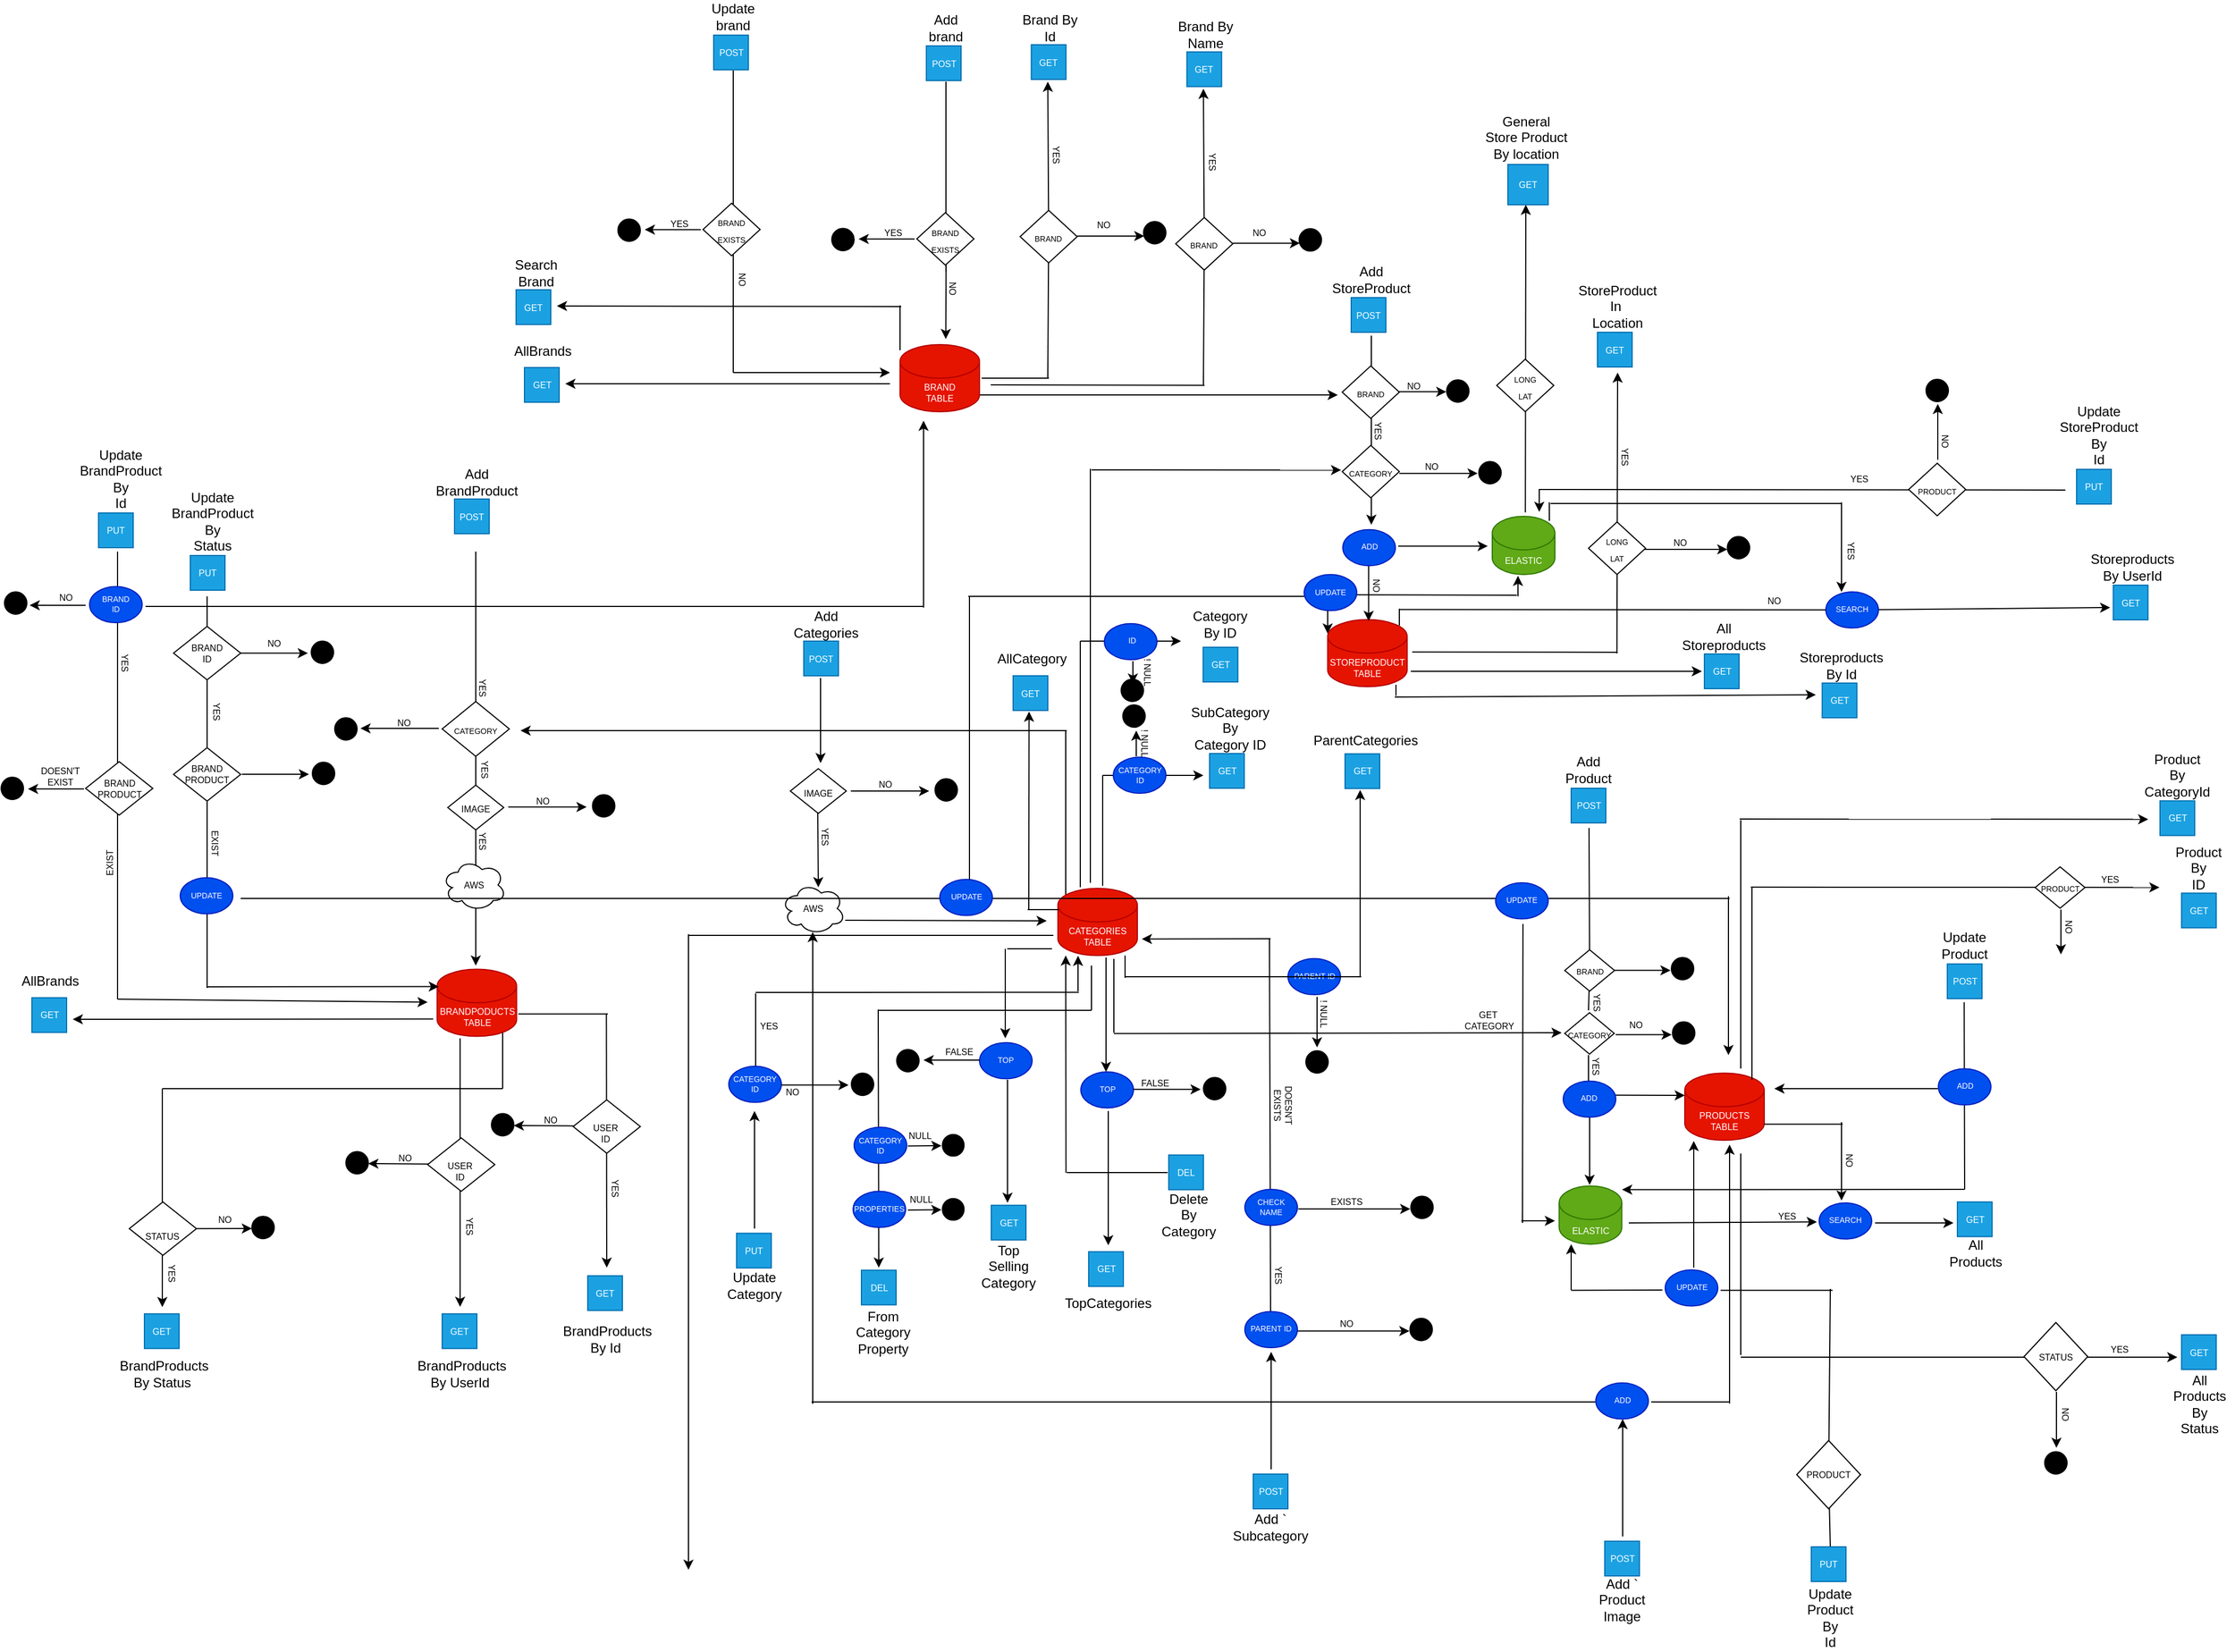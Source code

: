 <mxfile version="20.3.0" type="github">
  <diagram id="prtHgNgQTEPvFCAcTncT" name="Page-1">
    <mxGraphModel dx="2386" dy="1746" grid="1" gridSize="10" guides="1" tooltips="1" connect="1" arrows="1" fold="1" page="0" pageScale="1" pageWidth="827" pageHeight="1169" math="0" shadow="0">
      <root>
        <mxCell id="0" />
        <mxCell id="1" parent="0" />
        <mxCell id="AQ4Y5wIKYDqRayqiFg9v-28" value="" style="endArrow=classic;html=1;rounded=0;fontSize=8;" parent="1" edge="1">
          <mxGeometry width="50" height="50" relative="1" as="geometry">
            <mxPoint x="-612" y="-407" as="sourcePoint" />
            <mxPoint x="-612" y="-331" as="targetPoint" />
            <Array as="points">
              <mxPoint x="-612" y="-387" />
            </Array>
          </mxGeometry>
        </mxCell>
        <mxCell id="AQ4Y5wIKYDqRayqiFg9v-33" value="POST" style="whiteSpace=wrap;html=1;aspect=fixed;fontSize=8;fillColor=#1ba1e2;fontColor=#ffffff;strokeColor=#006EAF;" parent="1" vertex="1">
          <mxGeometry x="-627" y="-440" width="31" height="31" as="geometry" />
        </mxCell>
        <mxCell id="AQ4Y5wIKYDqRayqiFg9v-50" value="AWS" style="ellipse;shape=cloud;whiteSpace=wrap;html=1;fontSize=8;" parent="1" vertex="1">
          <mxGeometry x="-647" y="-224" width="57" height="46" as="geometry" />
        </mxCell>
        <mxCell id="AQ4Y5wIKYDqRayqiFg9v-63" value="" style="rhombus;whiteSpace=wrap;html=1;fontSize=8;" parent="1" vertex="1">
          <mxGeometry x="-639" y="-326" width="50" height="40" as="geometry" />
        </mxCell>
        <mxCell id="AQ4Y5wIKYDqRayqiFg9v-64" value="" style="endArrow=classic;html=1;rounded=0;fontSize=8;" parent="1" edge="1">
          <mxGeometry width="50" height="50" relative="1" as="geometry">
            <mxPoint x="-585" y="-306" as="sourcePoint" />
            <mxPoint x="-515" y="-306" as="targetPoint" />
          </mxGeometry>
        </mxCell>
        <mxCell id="AQ4Y5wIKYDqRayqiFg9v-58" value="IMAGE" style="text;html=1;strokeColor=none;fillColor=none;align=center;verticalAlign=middle;whiteSpace=wrap;rounded=0;fontSize=8;" parent="1" vertex="1">
          <mxGeometry x="-644" y="-319" width="60" height="30" as="geometry" />
        </mxCell>
        <mxCell id="AQ4Y5wIKYDqRayqiFg9v-67" value="" style="ellipse;whiteSpace=wrap;html=1;aspect=fixed;fontSize=8;fillColor=#000000;" parent="1" vertex="1">
          <mxGeometry x="-509.75" y="-317" width="20" height="20" as="geometry" />
        </mxCell>
        <mxCell id="AQ4Y5wIKYDqRayqiFg9v-69" value="NO" style="text;html=1;strokeColor=none;fillColor=none;align=center;verticalAlign=middle;whiteSpace=wrap;rounded=0;fontSize=8;" parent="1" vertex="1">
          <mxGeometry x="-584" y="-327" width="60" height="30" as="geometry" />
        </mxCell>
        <mxCell id="AQ4Y5wIKYDqRayqiFg9v-71" value="" style="endArrow=classic;html=1;rounded=0;fontSize=8;" parent="1" edge="1">
          <mxGeometry width="50" height="50" relative="1" as="geometry">
            <mxPoint x="-590" y="-190.5" as="sourcePoint" />
            <mxPoint x="-410" y="-190" as="targetPoint" />
          </mxGeometry>
        </mxCell>
        <mxCell id="AQ4Y5wIKYDqRayqiFg9v-76" value="CATEGORIES&lt;br&gt;TABLE" style="shape=cylinder3;whiteSpace=wrap;html=1;boundedLbl=1;backgroundOutline=1;size=15;fontSize=8;fillColor=#e51400;fontColor=#ffffff;strokeColor=#B20000;" parent="1" vertex="1">
          <mxGeometry x="-400" y="-219" width="71" height="60" as="geometry" />
        </mxCell>
        <mxCell id="AQ4Y5wIKYDqRayqiFg9v-77" value="YES" style="text;html=1;strokeColor=none;fillColor=none;align=center;verticalAlign=middle;whiteSpace=wrap;rounded=0;fontSize=8;rotation=90;" parent="1" vertex="1">
          <mxGeometry x="-638" y="-280" width="60" height="30" as="geometry" />
        </mxCell>
        <mxCell id="1eOyAgrrZPJJlD7NY1wQ-12" value="Add Categories" style="text;html=1;strokeColor=none;fillColor=none;align=center;verticalAlign=middle;whiteSpace=wrap;rounded=0;" parent="1" vertex="1">
          <mxGeometry x="-637" y="-470" width="60" height="30" as="geometry" />
        </mxCell>
        <mxCell id="1eOyAgrrZPJJlD7NY1wQ-14" value="GET" style="whiteSpace=wrap;html=1;aspect=fixed;fontSize=8;fillColor=#1ba1e2;fontColor=#ffffff;strokeColor=#006EAF;" parent="1" vertex="1">
          <mxGeometry x="-440" y="-409" width="31" height="31" as="geometry" />
        </mxCell>
        <mxCell id="1eOyAgrrZPJJlD7NY1wQ-15" value="AllCategory" style="text;html=1;strokeColor=none;fillColor=none;align=center;verticalAlign=middle;whiteSpace=wrap;rounded=0;" parent="1" vertex="1">
          <mxGeometry x="-453.5" y="-439" width="60" height="30" as="geometry" />
        </mxCell>
        <mxCell id="1eOyAgrrZPJJlD7NY1wQ-22" value="" style="endArrow=classic;html=1;rounded=0;fontSize=7;" parent="1" edge="1">
          <mxGeometry width="50" height="50" relative="1" as="geometry">
            <mxPoint x="-426" y="-200" as="sourcePoint" />
            <mxPoint x="-425.75" y="-377" as="targetPoint" />
          </mxGeometry>
        </mxCell>
        <mxCell id="1eOyAgrrZPJJlD7NY1wQ-30" value="" style="endArrow=classic;html=1;rounded=0;fontSize=7;" parent="1" edge="1">
          <mxGeometry width="50" height="50" relative="1" as="geometry">
            <mxPoint x="-614.5" y="-287" as="sourcePoint" />
            <mxPoint x="-614" y="-220" as="targetPoint" />
          </mxGeometry>
        </mxCell>
        <mxCell id="1eOyAgrrZPJJlD7NY1wQ-38" value="" style="endArrow=none;html=1;rounded=0;fontSize=7;" parent="1" edge="1">
          <mxGeometry width="50" height="50" relative="1" as="geometry">
            <mxPoint x="-427" y="-200" as="sourcePoint" />
            <mxPoint x="-399" y="-200" as="targetPoint" />
          </mxGeometry>
        </mxCell>
        <mxCell id="1eOyAgrrZPJJlD7NY1wQ-39" value="GET" style="whiteSpace=wrap;html=1;aspect=fixed;fontSize=8;fillColor=#1ba1e2;fontColor=#ffffff;strokeColor=#006EAF;" parent="1" vertex="1">
          <mxGeometry x="-143.5" y="-339.25" width="31" height="31" as="geometry" />
        </mxCell>
        <mxCell id="1eOyAgrrZPJJlD7NY1wQ-55" value="GET" style="whiteSpace=wrap;html=1;aspect=fixed;fontSize=8;fillColor=#1ba1e2;fontColor=#ffffff;strokeColor=#006EAF;" parent="1" vertex="1">
          <mxGeometry x="-372.5" y="105.75" width="31" height="31" as="geometry" />
        </mxCell>
        <mxCell id="1eOyAgrrZPJJlD7NY1wQ-59" value="" style="endArrow=classic;html=1;rounded=0;fontSize=7;" parent="1" edge="1">
          <mxGeometry width="50" height="50" relative="1" as="geometry">
            <mxPoint x="-355" y="-20" as="sourcePoint" />
            <mxPoint x="-355" y="100" as="targetPoint" />
          </mxGeometry>
        </mxCell>
        <mxCell id="1eOyAgrrZPJJlD7NY1wQ-63" value="" style="endArrow=classic;html=1;rounded=0;fontSize=7;" parent="1" edge="1">
          <mxGeometry width="50" height="50" relative="1" as="geometry">
            <mxPoint x="-445" y="-48" as="sourcePoint" />
            <mxPoint x="-445" y="62" as="targetPoint" />
          </mxGeometry>
        </mxCell>
        <mxCell id="1eOyAgrrZPJJlD7NY1wQ-75" value="ParentCategories" style="text;html=1;strokeColor=none;fillColor=none;align=center;verticalAlign=middle;whiteSpace=wrap;rounded=0;" parent="1" vertex="1">
          <mxGeometry x="-155" y="-366.25" width="60" height="30" as="geometry" />
        </mxCell>
        <mxCell id="1eOyAgrrZPJJlD7NY1wQ-91" value="PARENT ID" style="ellipse;whiteSpace=wrap;html=1;fontSize=7;fillColor=#0050ef;fontColor=#ffffff;strokeColor=#001DBC;" parent="1" vertex="1">
          <mxGeometry x="-194.5" y="-156.24" width="47" height="32.25" as="geometry" />
        </mxCell>
        <mxCell id="1eOyAgrrZPJJlD7NY1wQ-92" value="" style="endArrow=classic;html=1;rounded=0;fontSize=7;" parent="1" edge="1">
          <mxGeometry width="50" height="50" relative="1" as="geometry">
            <mxPoint x="-168.5" y="-121.99" as="sourcePoint" />
            <mxPoint x="-168.5" y="-76.87" as="targetPoint" />
          </mxGeometry>
        </mxCell>
        <mxCell id="1eOyAgrrZPJJlD7NY1wQ-93" value="! NULL" style="text;html=1;strokeColor=none;fillColor=none;align=center;verticalAlign=middle;whiteSpace=wrap;rounded=0;fontSize=8;rotation=90;" parent="1" vertex="1">
          <mxGeometry x="-193" y="-121.62" width="60" height="30" as="geometry" />
        </mxCell>
        <mxCell id="1eOyAgrrZPJJlD7NY1wQ-97" value="" style="ellipse;whiteSpace=wrap;html=1;aspect=fixed;fontSize=8;fillColor=#000000;" parent="1" vertex="1">
          <mxGeometry x="-178.5" y="-73.87" width="20" height="20" as="geometry" />
        </mxCell>
        <mxCell id="1eOyAgrrZPJJlD7NY1wQ-100" value="" style="endArrow=none;html=1;rounded=0;fontSize=7;" parent="1" edge="1">
          <mxGeometry width="50" height="50" relative="1" as="geometry">
            <mxPoint x="-340" y="-159" as="sourcePoint" />
            <mxPoint x="-340" y="-139" as="targetPoint" />
          </mxGeometry>
        </mxCell>
        <mxCell id="1eOyAgrrZPJJlD7NY1wQ-102" value="TopCategories" style="text;html=1;strokeColor=none;fillColor=none;align=center;verticalAlign=middle;whiteSpace=wrap;rounded=0;" parent="1" vertex="1">
          <mxGeometry x="-385" y="137.5" width="60" height="28.25" as="geometry" />
        </mxCell>
        <mxCell id="1eOyAgrrZPJJlD7NY1wQ-104" value="TOP" style="ellipse;whiteSpace=wrap;html=1;fontSize=7;fillColor=#0050ef;fontColor=#ffffff;strokeColor=#001DBC;" parent="1" vertex="1">
          <mxGeometry x="-379.5" y="-55" width="47" height="32.25" as="geometry" />
        </mxCell>
        <mxCell id="1eOyAgrrZPJJlD7NY1wQ-107" value="" style="endArrow=classic;html=1;rounded=0;fontSize=7;" parent="1" edge="1">
          <mxGeometry width="50" height="50" relative="1" as="geometry">
            <mxPoint x="-357" y="-157.25" as="sourcePoint" />
            <mxPoint x="-357" y="-55" as="targetPoint" />
          </mxGeometry>
        </mxCell>
        <mxCell id="1eOyAgrrZPJJlD7NY1wQ-108" value="TOP" style="ellipse;whiteSpace=wrap;html=1;fontSize=7;fillColor=#0050ef;fontColor=#ffffff;strokeColor=#001DBC;" parent="1" vertex="1">
          <mxGeometry x="-470" y="-81.12" width="47" height="32.25" as="geometry" />
        </mxCell>
        <mxCell id="1eOyAgrrZPJJlD7NY1wQ-109" value="" style="endArrow=classic;html=1;rounded=0;fontSize=7;" parent="1" edge="1">
          <mxGeometry width="50" height="50" relative="1" as="geometry">
            <mxPoint x="-332.5" y="-39.37" as="sourcePoint" />
            <mxPoint x="-272.5" y="-39.37" as="targetPoint" />
          </mxGeometry>
        </mxCell>
        <mxCell id="1eOyAgrrZPJJlD7NY1wQ-110" value="FALSE" style="text;html=1;strokeColor=none;fillColor=none;align=center;verticalAlign=middle;whiteSpace=wrap;rounded=0;fontSize=8;" parent="1" vertex="1">
          <mxGeometry x="-343.5" y="-60" width="60" height="30" as="geometry" />
        </mxCell>
        <mxCell id="1eOyAgrrZPJJlD7NY1wQ-111" value="" style="ellipse;whiteSpace=wrap;html=1;aspect=fixed;fontSize=8;fillColor=#000000;" parent="1" vertex="1">
          <mxGeometry x="-270" y="-50" width="20" height="20" as="geometry" />
        </mxCell>
        <mxCell id="1eOyAgrrZPJJlD7NY1wQ-112" value="" style="endArrow=classic;html=1;rounded=0;fontSize=7;" parent="1" edge="1">
          <mxGeometry width="50" height="50" relative="1" as="geometry">
            <mxPoint x="-470" y="-65.5" as="sourcePoint" />
            <mxPoint x="-520" y="-65.5" as="targetPoint" />
          </mxGeometry>
        </mxCell>
        <mxCell id="1eOyAgrrZPJJlD7NY1wQ-113" value="FALSE" style="text;html=1;strokeColor=none;fillColor=none;align=center;verticalAlign=middle;whiteSpace=wrap;rounded=0;fontSize=8;" parent="1" vertex="1">
          <mxGeometry x="-518.5" y="-88.12" width="60" height="30" as="geometry" />
        </mxCell>
        <mxCell id="1eOyAgrrZPJJlD7NY1wQ-115" value="" style="endArrow=classic;html=1;rounded=0;fontSize=7;" parent="1" edge="1">
          <mxGeometry width="50" height="50" relative="1" as="geometry">
            <mxPoint x="-447" y="-165" as="sourcePoint" />
            <mxPoint x="-447" y="-85" as="targetPoint" />
          </mxGeometry>
        </mxCell>
        <mxCell id="1eOyAgrrZPJJlD7NY1wQ-116" value="" style="ellipse;whiteSpace=wrap;html=1;aspect=fixed;fontSize=8;fillColor=#000000;" parent="1" vertex="1">
          <mxGeometry x="-544" y="-74.99" width="20" height="20" as="geometry" />
        </mxCell>
        <mxCell id="1eOyAgrrZPJJlD7NY1wQ-118" value="" style="endArrow=none;html=1;rounded=0;fontSize=7;" parent="1" edge="1">
          <mxGeometry width="50" height="50" relative="1" as="geometry">
            <mxPoint x="-445.25" y="-165" as="sourcePoint" />
            <mxPoint x="-405.25" y="-165" as="targetPoint" />
          </mxGeometry>
        </mxCell>
        <mxCell id="1eOyAgrrZPJJlD7NY1wQ-120" value="" style="endArrow=classic;html=1;rounded=0;fontSize=7;" parent="1" edge="1">
          <mxGeometry width="50" height="50" relative="1" as="geometry">
            <mxPoint x="-382" y="-127" as="sourcePoint" />
            <mxPoint x="-382" y="-158.75" as="targetPoint" />
          </mxGeometry>
        </mxCell>
        <mxCell id="1eOyAgrrZPJJlD7NY1wQ-121" value="" style="endArrow=none;html=1;rounded=0;fontSize=7;" parent="1" edge="1">
          <mxGeometry width="50" height="50" relative="1" as="geometry">
            <mxPoint x="-670" y="-126" as="sourcePoint" />
            <mxPoint x="-381.25" y="-126.12" as="targetPoint" />
          </mxGeometry>
        </mxCell>
        <mxCell id="1eOyAgrrZPJJlD7NY1wQ-122" value="" style="endArrow=none;html=1;rounded=0;fontSize=7;" parent="1" edge="1">
          <mxGeometry width="50" height="50" relative="1" as="geometry">
            <mxPoint x="-670" y="-55.12" as="sourcePoint" />
            <mxPoint x="-670" y="-125.12" as="targetPoint" />
          </mxGeometry>
        </mxCell>
        <mxCell id="1eOyAgrrZPJJlD7NY1wQ-123" value="CATEGORY&lt;br&gt;ID" style="ellipse;whiteSpace=wrap;html=1;fontSize=7;fillColor=#0050ef;fontColor=#ffffff;strokeColor=#001DBC;" parent="1" vertex="1">
          <mxGeometry x="-694" y="-60" width="47" height="32.25" as="geometry" />
        </mxCell>
        <mxCell id="1eOyAgrrZPJJlD7NY1wQ-124" value="" style="endArrow=classic;html=1;rounded=0;fontSize=7;" parent="1" edge="1">
          <mxGeometry width="50" height="50" relative="1" as="geometry">
            <mxPoint x="-647" y="-43.24" as="sourcePoint" />
            <mxPoint x="-587" y="-43.24" as="targetPoint" />
          </mxGeometry>
        </mxCell>
        <mxCell id="1eOyAgrrZPJJlD7NY1wQ-125" value="" style="ellipse;whiteSpace=wrap;html=1;aspect=fixed;fontSize=8;fillColor=#000000;" parent="1" vertex="1">
          <mxGeometry x="-584.5" y="-53.87" width="20" height="20" as="geometry" />
        </mxCell>
        <mxCell id="1eOyAgrrZPJJlD7NY1wQ-126" value="NO" style="text;html=1;strokeColor=none;fillColor=none;align=center;verticalAlign=middle;whiteSpace=wrap;rounded=0;fontSize=8;" parent="1" vertex="1">
          <mxGeometry x="-667.5" y="-51.87" width="60" height="30" as="geometry" />
        </mxCell>
        <mxCell id="1eOyAgrrZPJJlD7NY1wQ-127" value="PUT" style="whiteSpace=wrap;html=1;aspect=fixed;fontSize=8;fillColor=#1ba1e2;fontColor=#ffffff;strokeColor=#006EAF;" parent="1" vertex="1">
          <mxGeometry x="-687" y="89.25" width="31" height="31" as="geometry" />
        </mxCell>
        <mxCell id="1eOyAgrrZPJJlD7NY1wQ-129" value="" style="endArrow=classic;html=1;rounded=0;fontSize=7;" parent="1" edge="1">
          <mxGeometry width="50" height="50" relative="1" as="geometry">
            <mxPoint x="-671" y="85" as="sourcePoint" />
            <mxPoint x="-671" y="-20" as="targetPoint" />
          </mxGeometry>
        </mxCell>
        <mxCell id="1eOyAgrrZPJJlD7NY1wQ-136" value="Update Category" style="text;html=1;strokeColor=none;fillColor=none;align=center;verticalAlign=middle;whiteSpace=wrap;rounded=0;" parent="1" vertex="1">
          <mxGeometry x="-701.5" y="121.25" width="60" height="30" as="geometry" />
        </mxCell>
        <mxCell id="1eOyAgrrZPJJlD7NY1wQ-137" value="YES" style="text;html=1;strokeColor=none;fillColor=none;align=center;verticalAlign=middle;whiteSpace=wrap;rounded=0;fontSize=8;" parent="1" vertex="1">
          <mxGeometry x="-688" y="-111.12" width="60" height="30" as="geometry" />
        </mxCell>
        <mxCell id="sNdbcc_k8vX7MkfwuQpp-1" value="" style="endArrow=classic;html=1;rounded=0;" parent="1" edge="1">
          <mxGeometry width="50" height="50" relative="1" as="geometry">
            <mxPoint x="-210" y="-174" as="sourcePoint" />
            <mxPoint x="-325" y="-173.75" as="targetPoint" />
          </mxGeometry>
        </mxCell>
        <mxCell id="sNdbcc_k8vX7MkfwuQpp-2" value="" style="endArrow=none;html=1;rounded=0;" parent="1" edge="1">
          <mxGeometry width="50" height="50" relative="1" as="geometry">
            <mxPoint x="-210" y="160" as="sourcePoint" />
            <mxPoint x="-211" y="-174" as="targetPoint" />
          </mxGeometry>
        </mxCell>
        <mxCell id="sNdbcc_k8vX7MkfwuQpp-4" value="YES" style="text;html=1;strokeColor=none;fillColor=none;align=center;verticalAlign=middle;whiteSpace=wrap;rounded=0;fontSize=8;rotation=90;" parent="1" vertex="1">
          <mxGeometry x="-233" y="112" width="60" height="30" as="geometry" />
        </mxCell>
        <mxCell id="sNdbcc_k8vX7MkfwuQpp-5" value="" style="endArrow=classic;html=1;rounded=0;" parent="1" edge="1">
          <mxGeometry width="50" height="50" relative="1" as="geometry">
            <mxPoint x="-186" y="176.63" as="sourcePoint" />
            <mxPoint x="-86" y="176.63" as="targetPoint" />
          </mxGeometry>
        </mxCell>
        <mxCell id="sNdbcc_k8vX7MkfwuQpp-6" value="NO" style="text;html=1;strokeColor=none;fillColor=none;align=center;verticalAlign=middle;whiteSpace=wrap;rounded=0;fontSize=8;" parent="1" vertex="1">
          <mxGeometry x="-172.5" y="155.25" width="60" height="30" as="geometry" />
        </mxCell>
        <mxCell id="sNdbcc_k8vX7MkfwuQpp-7" value="PARENT ID" style="ellipse;whiteSpace=wrap;html=1;fontSize=7;fillColor=#0050ef;fontColor=#ffffff;strokeColor=#001DBC;" parent="1" vertex="1">
          <mxGeometry x="-233" y="159.25" width="47" height="32.25" as="geometry" />
        </mxCell>
        <mxCell id="sNdbcc_k8vX7MkfwuQpp-8" value="" style="ellipse;whiteSpace=wrap;html=1;aspect=fixed;fontSize=8;fillColor=#000000;" parent="1" vertex="1">
          <mxGeometry x="-85.5" y="165.25" width="20" height="20" as="geometry" />
        </mxCell>
        <mxCell id="sNdbcc_k8vX7MkfwuQpp-9" value="CHECK&lt;br&gt;NAME" style="ellipse;whiteSpace=wrap;html=1;fontSize=7;fillColor=#0050ef;fontColor=#ffffff;strokeColor=#001DBC;" parent="1" vertex="1">
          <mxGeometry x="-233" y="50" width="47" height="32.25" as="geometry" />
        </mxCell>
        <mxCell id="sNdbcc_k8vX7MkfwuQpp-10" value="" style="endArrow=classic;html=1;rounded=0;" parent="1" edge="1">
          <mxGeometry width="50" height="50" relative="1" as="geometry">
            <mxPoint x="-185.25" y="67.51" as="sourcePoint" />
            <mxPoint x="-85.25" y="67.51" as="targetPoint" />
          </mxGeometry>
        </mxCell>
        <mxCell id="sNdbcc_k8vX7MkfwuQpp-11" value="" style="ellipse;whiteSpace=wrap;html=1;aspect=fixed;fontSize=8;fillColor=#000000;" parent="1" vertex="1">
          <mxGeometry x="-84.75" y="56.13" width="20" height="20" as="geometry" />
        </mxCell>
        <mxCell id="sNdbcc_k8vX7MkfwuQpp-12" value="EXISTS" style="text;html=1;strokeColor=none;fillColor=none;align=center;verticalAlign=middle;whiteSpace=wrap;rounded=0;fontSize=8;" parent="1" vertex="1">
          <mxGeometry x="-172.5" y="46.13" width="60" height="30" as="geometry" />
        </mxCell>
        <mxCell id="sNdbcc_k8vX7MkfwuQpp-13" value="DOESN&#39;T&lt;br&gt;EXISTS" style="text;html=1;strokeColor=none;fillColor=none;align=center;verticalAlign=middle;whiteSpace=wrap;rounded=0;fontSize=8;rotation=90;" parent="1" vertex="1">
          <mxGeometry x="-229" y="-40" width="60" height="30" as="geometry" />
        </mxCell>
        <mxCell id="sNdbcc_k8vX7MkfwuQpp-14" value="POST" style="whiteSpace=wrap;html=1;aspect=fixed;fontSize=8;fillColor=#1ba1e2;fontColor=#ffffff;strokeColor=#006EAF;" parent="1" vertex="1">
          <mxGeometry x="-225.5" y="304.5" width="31" height="31" as="geometry" />
        </mxCell>
        <mxCell id="sNdbcc_k8vX7MkfwuQpp-15" value="" style="endArrow=classic;html=1;rounded=0;fontSize=7;" parent="1" edge="1">
          <mxGeometry width="50" height="50" relative="1" as="geometry">
            <mxPoint x="-209.5" y="300.25" as="sourcePoint" />
            <mxPoint x="-209.5" y="195.25" as="targetPoint" />
          </mxGeometry>
        </mxCell>
        <mxCell id="sNdbcc_k8vX7MkfwuQpp-16" value="Add `&lt;br&gt;Subcategory" style="text;html=1;strokeColor=none;fillColor=none;align=center;verticalAlign=middle;whiteSpace=wrap;rounded=0;" parent="1" vertex="1">
          <mxGeometry x="-240" y="336.5" width="60" height="30" as="geometry" />
        </mxCell>
        <mxCell id="sNdbcc_k8vX7MkfwuQpp-22" value="PRODUCTS&lt;br&gt;TABLE" style="shape=cylinder3;whiteSpace=wrap;html=1;boundedLbl=1;backgroundOutline=1;size=15;fontSize=8;fillColor=#e51400;fontColor=#ffffff;strokeColor=#B20000;" parent="1" vertex="1">
          <mxGeometry x="160" y="-53.87" width="71" height="60" as="geometry" />
        </mxCell>
        <mxCell id="sNdbcc_k8vX7MkfwuQpp-25" value="POST" style="whiteSpace=wrap;html=1;aspect=fixed;fontSize=8;fillColor=#1ba1e2;fontColor=#ffffff;strokeColor=#006EAF;" parent="1" vertex="1">
          <mxGeometry x="58.5" y="-308.5" width="31" height="31" as="geometry" />
        </mxCell>
        <mxCell id="sNdbcc_k8vX7MkfwuQpp-26" value="Add Product" style="text;html=1;strokeColor=none;fillColor=none;align=center;verticalAlign=middle;whiteSpace=wrap;rounded=0;" parent="1" vertex="1">
          <mxGeometry x="44" y="-340" width="60" height="30" as="geometry" />
        </mxCell>
        <mxCell id="sNdbcc_k8vX7MkfwuQpp-27" value="&lt;span style=&quot;font-size: 7px;&quot;&gt;CATEGORY&lt;/span&gt;" style="rhombus;whiteSpace=wrap;html=1;" parent="1" vertex="1">
          <mxGeometry x="52.75" y="-107.87" width="44.25" height="37" as="geometry" />
        </mxCell>
        <mxCell id="sNdbcc_k8vX7MkfwuQpp-29" value="" style="endArrow=none;html=1;rounded=0;startArrow=none;" parent="1" source="sNdbcc_k8vX7MkfwuQpp-34" edge="1">
          <mxGeometry width="50" height="50" relative="1" as="geometry">
            <mxPoint x="74.46" y="-273" as="sourcePoint" />
            <mxPoint x="74" y="-110" as="targetPoint" />
          </mxGeometry>
        </mxCell>
        <mxCell id="sNdbcc_k8vX7MkfwuQpp-30" value="" style="endArrow=classic;html=1;rounded=0;" parent="1" edge="1">
          <mxGeometry width="50" height="50" relative="1" as="geometry">
            <mxPoint x="74" y="-34.29" as="sourcePoint" />
            <mxPoint x="160" y="-34" as="targetPoint" />
          </mxGeometry>
        </mxCell>
        <mxCell id="sNdbcc_k8vX7MkfwuQpp-31" value="" style="endArrow=none;html=1;rounded=0;" parent="1" edge="1">
          <mxGeometry width="50" height="50" relative="1" as="geometry">
            <mxPoint x="74" y="-34" as="sourcePoint" />
            <mxPoint x="74" y="-70" as="targetPoint" />
          </mxGeometry>
        </mxCell>
        <mxCell id="sNdbcc_k8vX7MkfwuQpp-32" value="" style="endArrow=none;html=1;rounded=0;" parent="1" edge="1">
          <mxGeometry width="50" height="50" relative="1" as="geometry">
            <mxPoint x="-350" y="-90" as="sourcePoint" />
            <mxPoint x="-350" y="-156" as="targetPoint" />
          </mxGeometry>
        </mxCell>
        <mxCell id="sNdbcc_k8vX7MkfwuQpp-33" value="" style="endArrow=classic;html=1;rounded=0;" parent="1" edge="1">
          <mxGeometry width="50" height="50" relative="1" as="geometry">
            <mxPoint x="-350" y="-89.25" as="sourcePoint" />
            <mxPoint x="50" y="-90" as="targetPoint" />
          </mxGeometry>
        </mxCell>
        <mxCell id="sNdbcc_k8vX7MkfwuQpp-34" value="&lt;span style=&quot;font-size: 7px;&quot;&gt;BRAND&lt;/span&gt;" style="rhombus;whiteSpace=wrap;html=1;" parent="1" vertex="1">
          <mxGeometry x="52.75" y="-164.13" width="44.5" height="37" as="geometry" />
        </mxCell>
        <mxCell id="sNdbcc_k8vX7MkfwuQpp-35" value="" style="endArrow=none;html=1;rounded=0;" parent="1" target="sNdbcc_k8vX7MkfwuQpp-34" edge="1">
          <mxGeometry width="50" height="50" relative="1" as="geometry">
            <mxPoint x="74.46" y="-273.0" as="sourcePoint" />
            <mxPoint x="74.0" y="-110" as="targetPoint" />
          </mxGeometry>
        </mxCell>
        <mxCell id="sNdbcc_k8vX7MkfwuQpp-36" value="YES" style="text;html=1;strokeColor=none;fillColor=none;align=center;verticalAlign=middle;whiteSpace=wrap;rounded=0;fontSize=8;rotation=90;" parent="1" vertex="1">
          <mxGeometry x="51.5" y="-132.25" width="60" height="30" as="geometry" />
        </mxCell>
        <mxCell id="sNdbcc_k8vX7MkfwuQpp-37" value="" style="ellipse;whiteSpace=wrap;html=1;aspect=fixed;fontSize=8;fillColor=#000000;" parent="1" vertex="1">
          <mxGeometry x="149" y="-99.75" width="20" height="20" as="geometry" />
        </mxCell>
        <mxCell id="sNdbcc_k8vX7MkfwuQpp-38" value="" style="endArrow=classic;html=1;rounded=0;fontSize=7;" parent="1" edge="1">
          <mxGeometry width="50" height="50" relative="1" as="geometry">
            <mxPoint x="98.25" y="-88.25" as="sourcePoint" />
            <mxPoint x="148.25" y="-88.25" as="targetPoint" />
          </mxGeometry>
        </mxCell>
        <mxCell id="sNdbcc_k8vX7MkfwuQpp-39" value="NO" style="text;html=1;strokeColor=none;fillColor=none;align=center;verticalAlign=middle;whiteSpace=wrap;rounded=0;fontSize=8;" parent="1" vertex="1">
          <mxGeometry x="89.5" y="-106.75" width="53" height="20" as="geometry" />
        </mxCell>
        <mxCell id="sNdbcc_k8vX7MkfwuQpp-41" value="" style="ellipse;whiteSpace=wrap;html=1;aspect=fixed;fontSize=8;fillColor=#000000;" parent="1" vertex="1">
          <mxGeometry x="148" y="-157.25" width="20" height="20" as="geometry" />
        </mxCell>
        <mxCell id="sNdbcc_k8vX7MkfwuQpp-42" value="" style="endArrow=classic;html=1;rounded=0;fontSize=7;" parent="1" edge="1">
          <mxGeometry width="50" height="50" relative="1" as="geometry">
            <mxPoint x="97.25" y="-145.75" as="sourcePoint" />
            <mxPoint x="147.25" y="-145.75" as="targetPoint" />
          </mxGeometry>
        </mxCell>
        <mxCell id="sNdbcc_k8vX7MkfwuQpp-43" value="GET&amp;nbsp;&lt;br&gt;CATEGORY" style="text;html=1;strokeColor=none;fillColor=none;align=center;verticalAlign=middle;whiteSpace=wrap;rounded=0;fontSize=8;" parent="1" vertex="1">
          <mxGeometry x="-41" y="-111.12" width="53" height="20" as="geometry" />
        </mxCell>
        <mxCell id="sNdbcc_k8vX7MkfwuQpp-44" value="ADD" style="ellipse;whiteSpace=wrap;html=1;fontSize=7;fillColor=#0050ef;fontColor=#ffffff;strokeColor=#001DBC;" parent="1" vertex="1">
          <mxGeometry x="51.38" y="-46.75" width="47" height="32.25" as="geometry" />
        </mxCell>
        <mxCell id="sNdbcc_k8vX7MkfwuQpp-46" value="&lt;font style=&quot;font-size: 8px;&quot;&gt;ELASTIC&lt;/font&gt;" style="shape=cylinder3;whiteSpace=wrap;html=1;boundedLbl=1;backgroundOutline=1;size=15;fillColor=#60a917;fontColor=#ffffff;strokeColor=#2D7600;" parent="1" vertex="1">
          <mxGeometry x="47.75" y="47" width="56" height="52" as="geometry" />
        </mxCell>
        <mxCell id="sNdbcc_k8vX7MkfwuQpp-48" value="" style="endArrow=classic;html=1;rounded=0;" parent="1" edge="1">
          <mxGeometry width="50" height="50" relative="1" as="geometry">
            <mxPoint x="75" y="-14" as="sourcePoint" />
            <mxPoint x="75" y="46" as="targetPoint" />
          </mxGeometry>
        </mxCell>
        <mxCell id="sNdbcc_k8vX7MkfwuQpp-49" value="" style="endArrow=classic;html=1;rounded=0;fontSize=8;" parent="1" edge="1">
          <mxGeometry width="50" height="50" relative="1" as="geometry">
            <mxPoint x="-619" y="241.667" as="sourcePoint" />
            <mxPoint x="-619" y="-180" as="targetPoint" />
          </mxGeometry>
        </mxCell>
        <mxCell id="sNdbcc_k8vX7MkfwuQpp-50" value="" style="endArrow=none;html=1;rounded=0;fontSize=8;" parent="1" edge="1">
          <mxGeometry width="50" height="50" relative="1" as="geometry">
            <mxPoint x="-620" y="240" as="sourcePoint" />
            <mxPoint x="80" y="240" as="targetPoint" />
          </mxGeometry>
        </mxCell>
        <mxCell id="sNdbcc_k8vX7MkfwuQpp-52" value="ADD" style="ellipse;whiteSpace=wrap;html=1;fontSize=7;fillColor=#0050ef;fontColor=#ffffff;strokeColor=#001DBC;" parent="1" vertex="1">
          <mxGeometry x="80.5" y="223" width="47" height="32.25" as="geometry" />
        </mxCell>
        <mxCell id="sNdbcc_k8vX7MkfwuQpp-56" value="POST" style="whiteSpace=wrap;html=1;aspect=fixed;fontSize=8;fillColor=#1ba1e2;fontColor=#ffffff;strokeColor=#006EAF;" parent="1" vertex="1">
          <mxGeometry x="88.5" y="364.5" width="31" height="31" as="geometry" />
        </mxCell>
        <mxCell id="sNdbcc_k8vX7MkfwuQpp-57" value="" style="endArrow=classic;html=1;rounded=0;fontSize=7;" parent="1" edge="1">
          <mxGeometry width="50" height="50" relative="1" as="geometry">
            <mxPoint x="104.5" y="360.25" as="sourcePoint" />
            <mxPoint x="104.5" y="255.25" as="targetPoint" />
          </mxGeometry>
        </mxCell>
        <mxCell id="sNdbcc_k8vX7MkfwuQpp-58" value="Add `&lt;br&gt;Product&lt;br&gt;Image" style="text;html=1;strokeColor=none;fillColor=none;align=center;verticalAlign=middle;whiteSpace=wrap;rounded=0;" parent="1" vertex="1">
          <mxGeometry x="74" y="400.5" width="60" height="33.5" as="geometry" />
        </mxCell>
        <mxCell id="sNdbcc_k8vX7MkfwuQpp-59" value="" style="endArrow=none;html=1;rounded=0;fontSize=8;" parent="1" edge="1">
          <mxGeometry width="50" height="50" relative="1" as="geometry">
            <mxPoint x="130" y="240" as="sourcePoint" />
            <mxPoint x="200" y="240" as="targetPoint" />
          </mxGeometry>
        </mxCell>
        <mxCell id="sNdbcc_k8vX7MkfwuQpp-60" value="" style="endArrow=classic;html=1;rounded=0;fontSize=8;" parent="1" edge="1">
          <mxGeometry width="50" height="50" relative="1" as="geometry">
            <mxPoint x="200" y="241.5" as="sourcePoint" />
            <mxPoint x="200" y="10" as="targetPoint" />
          </mxGeometry>
        </mxCell>
        <mxCell id="sNdbcc_k8vX7MkfwuQpp-61" value="GET" style="whiteSpace=wrap;html=1;aspect=fixed;fontSize=8;fillColor=#1ba1e2;fontColor=#ffffff;strokeColor=#006EAF;" parent="1" vertex="1">
          <mxGeometry x="403.5" y="61.25" width="31" height="31" as="geometry" />
        </mxCell>
        <mxCell id="sNdbcc_k8vX7MkfwuQpp-62" value="All Products" style="text;html=1;strokeColor=none;fillColor=none;align=center;verticalAlign=middle;whiteSpace=wrap;rounded=0;" parent="1" vertex="1">
          <mxGeometry x="390" y="92.25" width="60" height="30" as="geometry" />
        </mxCell>
        <mxCell id="sNdbcc_k8vX7MkfwuQpp-66" value="NO" style="text;html=1;strokeColor=none;fillColor=none;align=center;verticalAlign=middle;whiteSpace=wrap;rounded=0;fontSize=8;rotation=90;" parent="1" vertex="1">
          <mxGeometry x="280" y="14.25" width="53" height="20" as="geometry" />
        </mxCell>
        <mxCell id="sNdbcc_k8vX7MkfwuQpp-67" value="YES" style="text;html=1;strokeColor=none;fillColor=none;align=center;verticalAlign=middle;whiteSpace=wrap;rounded=0;fontSize=8;" parent="1" vertex="1">
          <mxGeometry x="225" y="64.12" width="53" height="20" as="geometry" />
        </mxCell>
        <mxCell id="sNdbcc_k8vX7MkfwuQpp-70" value="" style="endArrow=none;html=1;rounded=0;fontSize=8;" parent="1" edge="1">
          <mxGeometry width="50" height="50" relative="1" as="geometry">
            <mxPoint x="231" y="-8.31" as="sourcePoint" />
            <mxPoint x="301" y="-8.31" as="targetPoint" />
          </mxGeometry>
        </mxCell>
        <mxCell id="sNdbcc_k8vX7MkfwuQpp-71" value="" style="endArrow=classic;html=1;rounded=0;fontSize=8;" parent="1" edge="1">
          <mxGeometry width="50" height="50" relative="1" as="geometry">
            <mxPoint x="300" y="-10" as="sourcePoint" />
            <mxPoint x="300" y="60" as="targetPoint" />
          </mxGeometry>
        </mxCell>
        <mxCell id="sNdbcc_k8vX7MkfwuQpp-74" value="" style="endArrow=classic;html=1;rounded=0;fontSize=8;entryX=1;entryY=0.75;entryDx=0;entryDy=0;" parent="1" target="sNdbcc_k8vX7MkfwuQpp-67" edge="1">
          <mxGeometry width="50" height="50" relative="1" as="geometry">
            <mxPoint x="110" y="80" as="sourcePoint" />
            <mxPoint x="260" y="90" as="targetPoint" />
          </mxGeometry>
        </mxCell>
        <mxCell id="sNdbcc_k8vX7MkfwuQpp-75" value="" style="endArrow=classic;html=1;rounded=0;fontSize=8;" parent="1" edge="1">
          <mxGeometry width="50" height="50" relative="1" as="geometry">
            <mxPoint x="330" y="80" as="sourcePoint" />
            <mxPoint x="400" y="80" as="targetPoint" />
          </mxGeometry>
        </mxCell>
        <mxCell id="sNdbcc_k8vX7MkfwuQpp-76" value="YES" style="text;html=1;strokeColor=none;fillColor=none;align=center;verticalAlign=middle;whiteSpace=wrap;rounded=0;fontSize=8;rotation=90;" parent="1" vertex="1">
          <mxGeometry x="50" y="-74.75" width="60" height="30" as="geometry" />
        </mxCell>
        <mxCell id="sNdbcc_k8vX7MkfwuQpp-77" value="POST" style="whiteSpace=wrap;html=1;aspect=fixed;fontSize=8;fillColor=#1ba1e2;fontColor=#ffffff;strokeColor=#006EAF;" parent="1" vertex="1">
          <mxGeometry x="394.5" y="-151.44" width="31" height="31" as="geometry" />
        </mxCell>
        <mxCell id="sNdbcc_k8vX7MkfwuQpp-78" value="Update Product" style="text;html=1;strokeColor=none;fillColor=none;align=center;verticalAlign=middle;whiteSpace=wrap;rounded=0;" parent="1" vertex="1">
          <mxGeometry x="380" y="-182.94" width="60" height="30" as="geometry" />
        </mxCell>
        <mxCell id="sNdbcc_k8vX7MkfwuQpp-79" value="" style="endArrow=none;html=1;rounded=0;fontSize=8;" parent="1" edge="1">
          <mxGeometry width="50" height="50" relative="1" as="geometry">
            <mxPoint x="410" y="50" as="sourcePoint" />
            <mxPoint x="409.58" y="-117.24" as="targetPoint" />
          </mxGeometry>
        </mxCell>
        <mxCell id="sNdbcc_k8vX7MkfwuQpp-81" value="ADD" style="ellipse;whiteSpace=wrap;html=1;fontSize=7;fillColor=#0050ef;fontColor=#ffffff;strokeColor=#001DBC;" parent="1" vertex="1">
          <mxGeometry x="386.5" y="-57.75" width="47" height="32.25" as="geometry" />
        </mxCell>
        <mxCell id="sNdbcc_k8vX7MkfwuQpp-82" value="" style="endArrow=classic;html=1;rounded=0;fontSize=8;" parent="1" edge="1">
          <mxGeometry width="50" height="50" relative="1" as="geometry">
            <mxPoint x="386" y="-40" as="sourcePoint" />
            <mxPoint x="240" y="-40" as="targetPoint" />
          </mxGeometry>
        </mxCell>
        <mxCell id="sNdbcc_k8vX7MkfwuQpp-85" value="" style="endArrow=classic;html=1;rounded=0;fontSize=8;" parent="1" edge="1">
          <mxGeometry width="50" height="50" relative="1" as="geometry">
            <mxPoint x="410" y="50" as="sourcePoint" />
            <mxPoint x="104" y="50.25" as="targetPoint" />
          </mxGeometry>
        </mxCell>
        <mxCell id="sNdbcc_k8vX7MkfwuQpp-93" value="" style="endArrow=none;html=1;rounded=0;fontSize=8;" parent="1" edge="1">
          <mxGeometry width="50" height="50" relative="1" as="geometry">
            <mxPoint x="-371" y="-224" as="sourcePoint" />
            <mxPoint x="-371" y="-594" as="targetPoint" />
          </mxGeometry>
        </mxCell>
        <mxCell id="sNdbcc_k8vX7MkfwuQpp-96" value="" style="endArrow=classic;html=1;rounded=0;fontSize=8;" parent="1" edge="1">
          <mxGeometry width="50" height="50" relative="1" as="geometry">
            <mxPoint x="-96.5" y="-662.9" as="sourcePoint" />
            <mxPoint x="-53" y="-662.8" as="targetPoint" />
          </mxGeometry>
        </mxCell>
        <mxCell id="sNdbcc_k8vX7MkfwuQpp-97" value="" style="ellipse;whiteSpace=wrap;html=1;aspect=fixed;fontSize=8;fillColor=#000000;" parent="1" vertex="1">
          <mxGeometry x="-52.75" y="-673.5" width="20" height="20" as="geometry" />
        </mxCell>
        <mxCell id="sNdbcc_k8vX7MkfwuQpp-98" value="NO" style="text;html=1;strokeColor=none;fillColor=none;align=center;verticalAlign=middle;whiteSpace=wrap;rounded=0;fontSize=8;" parent="1" vertex="1">
          <mxGeometry x="-112.5" y="-683.5" width="60" height="30" as="geometry" />
        </mxCell>
        <mxCell id="sNdbcc_k8vX7MkfwuQpp-101" value="" style="endArrow=classic;html=1;rounded=0;fontSize=8;" parent="1" edge="1">
          <mxGeometry width="50" height="50" relative="1" as="geometry">
            <mxPoint x="-370" y="-593" as="sourcePoint" />
            <mxPoint x="-147" y="-592.9" as="targetPoint" />
          </mxGeometry>
        </mxCell>
        <mxCell id="sNdbcc_k8vX7MkfwuQpp-103" value="YES" style="text;html=1;strokeColor=none;fillColor=none;align=center;verticalAlign=middle;whiteSpace=wrap;rounded=0;fontSize=8;rotation=90;" parent="1" vertex="1">
          <mxGeometry x="-144.25" y="-643" width="60" height="30" as="geometry" />
        </mxCell>
        <mxCell id="sNdbcc_k8vX7MkfwuQpp-110" value="STOREPRODUCT&lt;br&gt;TABLE" style="shape=cylinder3;whiteSpace=wrap;html=1;boundedLbl=1;backgroundOutline=1;size=15;fontSize=8;fillColor=#e51400;fontColor=#ffffff;strokeColor=#B20000;" parent="1" vertex="1">
          <mxGeometry x="-159" y="-459.25" width="71" height="60" as="geometry" />
        </mxCell>
        <mxCell id="sNdbcc_k8vX7MkfwuQpp-111" value="" style="endArrow=classic;html=1;rounded=0;fontSize=8;" parent="1" edge="1">
          <mxGeometry width="50" height="50" relative="1" as="geometry">
            <mxPoint x="-122.4" y="-508" as="sourcePoint" />
            <mxPoint x="-122.4" y="-458" as="targetPoint" />
          </mxGeometry>
        </mxCell>
        <mxCell id="sNdbcc_k8vX7MkfwuQpp-112" value="NO" style="text;html=1;strokeColor=none;fillColor=none;align=center;verticalAlign=middle;whiteSpace=wrap;rounded=0;fontSize=8;rotation=90;" parent="1" vertex="1">
          <mxGeometry x="-145.5" y="-505" width="60" height="30" as="geometry" />
        </mxCell>
        <mxCell id="sNdbcc_k8vX7MkfwuQpp-114" value="" style="endArrow=classic;html=1;rounded=0;fontSize=8;" parent="1" edge="1">
          <mxGeometry width="50" height="50" relative="1" as="geometry">
            <mxPoint x="-96" y="-524.89" as="sourcePoint" />
            <mxPoint x="-16" y="-524.89" as="targetPoint" />
          </mxGeometry>
        </mxCell>
        <mxCell id="sNdbcc_k8vX7MkfwuQpp-115" value="&lt;font style=&quot;font-size: 8px;&quot;&gt;ELASTIC&lt;/font&gt;" style="shape=cylinder3;whiteSpace=wrap;html=1;boundedLbl=1;backgroundOutline=1;size=15;fillColor=#60a917;fontColor=#ffffff;strokeColor=#2D7600;" parent="1" vertex="1">
          <mxGeometry x="-12" y="-551.5" width="56" height="52" as="geometry" />
        </mxCell>
        <mxCell id="sNdbcc_k8vX7MkfwuQpp-116" value="" style="endArrow=classic;html=1;rounded=0;fontSize=8;" parent="1" edge="1">
          <mxGeometry width="50" height="50" relative="1" as="geometry">
            <mxPoint x="-120" y="-713" as="sourcePoint" />
            <mxPoint x="-120" y="-544" as="targetPoint" />
          </mxGeometry>
        </mxCell>
        <mxCell id="sNdbcc_k8vX7MkfwuQpp-118" value="POST" style="whiteSpace=wrap;html=1;aspect=fixed;fontSize=8;fillColor=#1ba1e2;fontColor=#ffffff;strokeColor=#006EAF;" parent="1" vertex="1">
          <mxGeometry x="-138" y="-747" width="31" height="31" as="geometry" />
        </mxCell>
        <mxCell id="sNdbcc_k8vX7MkfwuQpp-119" value="Add&lt;br&gt;StoreProduct" style="text;html=1;strokeColor=none;fillColor=none;align=center;verticalAlign=middle;whiteSpace=wrap;rounded=0;" parent="1" vertex="1">
          <mxGeometry x="-150.5" y="-778" width="60" height="30" as="geometry" />
        </mxCell>
        <mxCell id="sNdbcc_k8vX7MkfwuQpp-95" value="&lt;span style=&quot;font-size: 7px;&quot;&gt;CATEGORY&lt;/span&gt;" style="rhombus;whiteSpace=wrap;html=1;" parent="1" vertex="1">
          <mxGeometry x="-146" y="-615" width="51" height="47" as="geometry" />
        </mxCell>
        <mxCell id="sNdbcc_k8vX7MkfwuQpp-102" value="&lt;span style=&quot;font-size: 7px;&quot;&gt;BRAND&lt;/span&gt;" style="rhombus;whiteSpace=wrap;html=1;" parent="1" vertex="1">
          <mxGeometry x="-146" y="-686" width="51" height="47" as="geometry" />
        </mxCell>
        <mxCell id="sNdbcc_k8vX7MkfwuQpp-121" value="" style="endArrow=classic;html=1;rounded=0;fontSize=8;" parent="1" edge="1">
          <mxGeometry width="50" height="50" relative="1" as="geometry">
            <mxPoint x="-95" y="-589.9" as="sourcePoint" />
            <mxPoint x="-25" y="-589.9" as="targetPoint" />
          </mxGeometry>
        </mxCell>
        <mxCell id="sNdbcc_k8vX7MkfwuQpp-122" value="" style="ellipse;whiteSpace=wrap;html=1;aspect=fixed;fontSize=8;fillColor=#000000;" parent="1" vertex="1">
          <mxGeometry x="-24" y="-600.5" width="20" height="20" as="geometry" />
        </mxCell>
        <mxCell id="sNdbcc_k8vX7MkfwuQpp-123" value="NO" style="text;html=1;strokeColor=none;fillColor=none;align=center;verticalAlign=middle;whiteSpace=wrap;rounded=0;fontSize=8;" parent="1" vertex="1">
          <mxGeometry x="-96" y="-611" width="60" height="30" as="geometry" />
        </mxCell>
        <mxCell id="sNdbcc_k8vX7MkfwuQpp-124" value="" style="endArrow=classic;html=1;rounded=0;fontSize=8;" parent="1" edge="1">
          <mxGeometry width="50" height="50" relative="1" as="geometry">
            <mxPoint x="-84.75" y="-413" as="sourcePoint" />
            <mxPoint x="175.25" y="-413" as="targetPoint" />
          </mxGeometry>
        </mxCell>
        <mxCell id="sNdbcc_k8vX7MkfwuQpp-125" value="GET" style="whiteSpace=wrap;html=1;aspect=fixed;fontSize=8;fillColor=#1ba1e2;fontColor=#ffffff;strokeColor=#006EAF;" parent="1" vertex="1">
          <mxGeometry x="177.5" y="-428.5" width="31" height="31" as="geometry" />
        </mxCell>
        <mxCell id="sNdbcc_k8vX7MkfwuQpp-126" value="All&lt;br&gt;Storeproducts" style="text;html=1;strokeColor=none;fillColor=none;align=center;verticalAlign=middle;whiteSpace=wrap;rounded=0;" parent="1" vertex="1">
          <mxGeometry x="165" y="-459.5" width="60" height="30" as="geometry" />
        </mxCell>
        <mxCell id="sNdbcc_k8vX7MkfwuQpp-127" value="" style="endArrow=none;html=1;rounded=0;fontSize=8;" parent="1" edge="1">
          <mxGeometry width="50" height="50" relative="1" as="geometry">
            <mxPoint x="-83.5" y="-430.3" as="sourcePoint" />
            <mxPoint x="100" y="-430" as="targetPoint" />
          </mxGeometry>
        </mxCell>
        <mxCell id="sNdbcc_k8vX7MkfwuQpp-128" value="" style="endArrow=classic;html=1;rounded=0;fontSize=8;" parent="1" edge="1">
          <mxGeometry width="50" height="50" relative="1" as="geometry">
            <mxPoint x="99.38" y="-429" as="sourcePoint" />
            <mxPoint x="100" y="-680" as="targetPoint" />
          </mxGeometry>
        </mxCell>
        <mxCell id="sNdbcc_k8vX7MkfwuQpp-130" value="&lt;span style=&quot;font-size: 7px;&quot;&gt;LONG&lt;br&gt;LAT&lt;br&gt;&lt;/span&gt;" style="rhombus;whiteSpace=wrap;html=1;" parent="1" vertex="1">
          <mxGeometry x="74" y="-546.5" width="51" height="47" as="geometry" />
        </mxCell>
        <mxCell id="sNdbcc_k8vX7MkfwuQpp-132" value="" style="endArrow=classic;html=1;rounded=0;fontSize=8;" parent="1" edge="1">
          <mxGeometry width="50" height="50" relative="1" as="geometry">
            <mxPoint x="124" y="-522" as="sourcePoint" />
            <mxPoint x="198" y="-522" as="targetPoint" />
          </mxGeometry>
        </mxCell>
        <mxCell id="sNdbcc_k8vX7MkfwuQpp-136" value="NO" style="text;html=1;strokeColor=none;fillColor=none;align=center;verticalAlign=middle;whiteSpace=wrap;rounded=0;fontSize=8;" parent="1" vertex="1">
          <mxGeometry x="125.5" y="-543.5" width="60" height="30" as="geometry" />
        </mxCell>
        <mxCell id="sNdbcc_k8vX7MkfwuQpp-137" value="" style="ellipse;whiteSpace=wrap;html=1;aspect=fixed;fontSize=8;fillColor=#000000;" parent="1" vertex="1">
          <mxGeometry x="198" y="-533.5" width="20" height="20" as="geometry" />
        </mxCell>
        <mxCell id="sNdbcc_k8vX7MkfwuQpp-138" value="GET" style="whiteSpace=wrap;html=1;aspect=fixed;fontSize=8;fillColor=#1ba1e2;fontColor=#ffffff;strokeColor=#006EAF;" parent="1" vertex="1">
          <mxGeometry x="82" y="-716" width="31" height="31" as="geometry" />
        </mxCell>
        <mxCell id="sNdbcc_k8vX7MkfwuQpp-139" value="StoreProduct&lt;br&gt;In&amp;nbsp;&lt;br&gt;Location" style="text;html=1;strokeColor=none;fillColor=none;align=center;verticalAlign=middle;whiteSpace=wrap;rounded=0;" parent="1" vertex="1">
          <mxGeometry x="69.5" y="-754" width="60" height="30" as="geometry" />
        </mxCell>
        <mxCell id="sNdbcc_k8vX7MkfwuQpp-140" value="YES" style="text;html=1;strokeColor=none;fillColor=none;align=center;verticalAlign=middle;whiteSpace=wrap;rounded=0;fontSize=8;rotation=90;" parent="1" vertex="1">
          <mxGeometry x="76.5" y="-620" width="60" height="30" as="geometry" />
        </mxCell>
        <mxCell id="sNdbcc_k8vX7MkfwuQpp-142" value="" style="endArrow=classic;html=1;rounded=0;fontSize=8;" parent="1" edge="1">
          <mxGeometry width="50" height="50" relative="1" as="geometry">
            <mxPoint x="17.6" y="-555" as="sourcePoint" />
            <mxPoint x="18" y="-830" as="targetPoint" />
          </mxGeometry>
        </mxCell>
        <mxCell id="sNdbcc_k8vX7MkfwuQpp-143" value="&lt;span style=&quot;font-size: 7px;&quot;&gt;LONG&lt;br&gt;LAT&lt;br&gt;&lt;/span&gt;" style="rhombus;whiteSpace=wrap;html=1;" parent="1" vertex="1">
          <mxGeometry x="-8" y="-692" width="51" height="47" as="geometry" />
        </mxCell>
        <mxCell id="sNdbcc_k8vX7MkfwuQpp-145" value="GET" style="whiteSpace=wrap;html=1;aspect=fixed;fontSize=8;fillColor=#1ba1e2;fontColor=#ffffff;strokeColor=#006EAF;" parent="1" vertex="1">
          <mxGeometry x="2" y="-866" width="36" height="36" as="geometry" />
        </mxCell>
        <mxCell id="sNdbcc_k8vX7MkfwuQpp-146" value="General&lt;br&gt;Store Product&lt;br&gt;By location" style="text;html=1;strokeColor=none;fillColor=none;align=center;verticalAlign=middle;whiteSpace=wrap;rounded=0;" parent="1" vertex="1">
          <mxGeometry x="-22" y="-905" width="80.5" height="30" as="geometry" />
        </mxCell>
        <mxCell id="sNdbcc_k8vX7MkfwuQpp-148" value="" style="endArrow=classic;html=1;rounded=0;fontSize=8;" parent="1" edge="1">
          <mxGeometry width="50" height="50" relative="1" as="geometry">
            <mxPoint x="-470" y="-660" as="sourcePoint" />
            <mxPoint x="-150" y="-660" as="targetPoint" />
          </mxGeometry>
        </mxCell>
        <mxCell id="sNdbcc_k8vX7MkfwuQpp-149" value="BRAND&lt;br&gt;TABLE" style="shape=cylinder3;whiteSpace=wrap;html=1;boundedLbl=1;backgroundOutline=1;size=15;fontSize=8;fillColor=#e51400;fontColor=#ffffff;strokeColor=#B20000;" parent="1" vertex="1">
          <mxGeometry x="-541" y="-705" width="71" height="60" as="geometry" />
        </mxCell>
        <mxCell id="sNdbcc_k8vX7MkfwuQpp-150" value="" style="endArrow=classic;html=1;rounded=0;fontSize=8;startArrow=none;" parent="1" edge="1">
          <mxGeometry width="50" height="50" relative="1" as="geometry">
            <mxPoint x="-499.852" y="-778.094" as="sourcePoint" />
            <mxPoint x="-500.15" y="-710" as="targetPoint" />
          </mxGeometry>
        </mxCell>
        <mxCell id="sNdbcc_k8vX7MkfwuQpp-152" value="" style="endArrow=none;html=1;rounded=0;fontSize=8;" parent="1" edge="1">
          <mxGeometry width="50" height="50" relative="1" as="geometry">
            <mxPoint x="-500" y="-940" as="sourcePoint" />
            <mxPoint x="-500" y="-770" as="targetPoint" />
          </mxGeometry>
        </mxCell>
        <mxCell id="sNdbcc_k8vX7MkfwuQpp-153" value="POST" style="whiteSpace=wrap;html=1;aspect=fixed;fontSize=8;fillColor=#1ba1e2;fontColor=#ffffff;strokeColor=#006EAF;" parent="1" vertex="1">
          <mxGeometry x="-517.5" y="-972" width="31" height="31" as="geometry" />
        </mxCell>
        <mxCell id="sNdbcc_k8vX7MkfwuQpp-154" value="Add&lt;br&gt;brand" style="text;html=1;strokeColor=none;fillColor=none;align=center;verticalAlign=middle;whiteSpace=wrap;rounded=0;" parent="1" vertex="1">
          <mxGeometry x="-530" y="-1003" width="60" height="30" as="geometry" />
        </mxCell>
        <mxCell id="sNdbcc_k8vX7MkfwuQpp-155" value="&lt;span style=&quot;font-size: 7px;&quot;&gt;BRAND&lt;br&gt;EXISTS&lt;br&gt;&lt;/span&gt;" style="rhombus;whiteSpace=wrap;html=1;" parent="1" vertex="1">
          <mxGeometry x="-526" y="-823" width="51" height="47" as="geometry" />
        </mxCell>
        <mxCell id="sNdbcc_k8vX7MkfwuQpp-157" value="YES" style="text;html=1;strokeColor=none;fillColor=none;align=center;verticalAlign=middle;whiteSpace=wrap;rounded=0;fontSize=8;rotation=0;" parent="1" vertex="1">
          <mxGeometry x="-577" y="-820" width="60" height="30" as="geometry" />
        </mxCell>
        <mxCell id="sNdbcc_k8vX7MkfwuQpp-158" value="" style="endArrow=classic;html=1;rounded=0;fontSize=7;" parent="1" edge="1">
          <mxGeometry width="50" height="50" relative="1" as="geometry">
            <mxPoint x="-528" y="-799.38" as="sourcePoint" />
            <mxPoint x="-578" y="-799.38" as="targetPoint" />
          </mxGeometry>
        </mxCell>
        <mxCell id="sNdbcc_k8vX7MkfwuQpp-159" value="NO" style="text;html=1;strokeColor=none;fillColor=none;align=center;verticalAlign=middle;whiteSpace=wrap;rounded=0;fontSize=8;rotation=90;" parent="1" vertex="1">
          <mxGeometry x="-524" y="-770" width="60" height="30" as="geometry" />
        </mxCell>
        <mxCell id="sNdbcc_k8vX7MkfwuQpp-160" value="" style="ellipse;whiteSpace=wrap;html=1;aspect=fixed;fontSize=8;fillColor=#000000;" parent="1" vertex="1">
          <mxGeometry x="-602" y="-808.87" width="20" height="20" as="geometry" />
        </mxCell>
        <mxCell id="sNdbcc_k8vX7MkfwuQpp-161" value="" style="endArrow=classic;html=1;rounded=0;fontSize=8;" parent="1" edge="1">
          <mxGeometry width="50" height="50" relative="1" as="geometry">
            <mxPoint x="-550" y="-670" as="sourcePoint" />
            <mxPoint x="-840" y="-670" as="targetPoint" />
          </mxGeometry>
        </mxCell>
        <mxCell id="sNdbcc_k8vX7MkfwuQpp-162" value="GET" style="whiteSpace=wrap;html=1;aspect=fixed;fontSize=8;fillColor=#1ba1e2;fontColor=#ffffff;strokeColor=#006EAF;" parent="1" vertex="1">
          <mxGeometry x="-876.5" y="-684.5" width="31" height="31" as="geometry" />
        </mxCell>
        <mxCell id="sNdbcc_k8vX7MkfwuQpp-163" value="AllBrands" style="text;html=1;strokeColor=none;fillColor=none;align=center;verticalAlign=middle;whiteSpace=wrap;rounded=0;" parent="1" vertex="1">
          <mxGeometry x="-890" y="-714.5" width="60" height="30" as="geometry" />
        </mxCell>
        <mxCell id="sNdbcc_k8vX7MkfwuQpp-164" value="BRANDPODUCTS&lt;br&gt;TABLE" style="shape=cylinder3;whiteSpace=wrap;html=1;boundedLbl=1;backgroundOutline=1;size=15;fontSize=8;fillColor=#e51400;fontColor=#ffffff;strokeColor=#B20000;" parent="1" vertex="1">
          <mxGeometry x="-954.5" y="-146.75" width="71" height="60" as="geometry" />
        </mxCell>
        <mxCell id="sNdbcc_k8vX7MkfwuQpp-166" value="" style="endArrow=classic;html=1;rounded=0;fontSize=8;" parent="1" edge="1">
          <mxGeometry width="50" height="50" relative="1" as="geometry">
            <mxPoint x="-920" y="-520" as="sourcePoint" />
            <mxPoint x="-920" y="-150" as="targetPoint" />
          </mxGeometry>
        </mxCell>
        <mxCell id="sNdbcc_k8vX7MkfwuQpp-167" value="POST" style="whiteSpace=wrap;html=1;aspect=fixed;fontSize=8;fillColor=#1ba1e2;fontColor=#ffffff;strokeColor=#006EAF;" parent="1" vertex="1">
          <mxGeometry x="-939" y="-567" width="31" height="31" as="geometry" />
        </mxCell>
        <mxCell id="sNdbcc_k8vX7MkfwuQpp-168" value="Add BrandProduct" style="text;html=1;strokeColor=none;fillColor=none;align=center;verticalAlign=middle;whiteSpace=wrap;rounded=0;" parent="1" vertex="1">
          <mxGeometry x="-949" y="-597" width="60" height="30" as="geometry" />
        </mxCell>
        <mxCell id="sNdbcc_k8vX7MkfwuQpp-169" value="&lt;font style=&quot;font-size: 7px;&quot;&gt;CATEGORY&lt;/font&gt;" style="rhombus;whiteSpace=wrap;html=1;" parent="1" vertex="1">
          <mxGeometry x="-950" y="-386" width="60" height="49" as="geometry" />
        </mxCell>
        <mxCell id="sNdbcc_k8vX7MkfwuQpp-171" value="" style="endArrow=none;html=1;rounded=0;fontSize=8;" parent="1" edge="1">
          <mxGeometry width="50" height="50" relative="1" as="geometry">
            <mxPoint x="-393" y="-360" as="sourcePoint" />
            <mxPoint x="-393" y="-213.5" as="targetPoint" />
          </mxGeometry>
        </mxCell>
        <mxCell id="sNdbcc_k8vX7MkfwuQpp-172" value="" style="endArrow=classic;html=1;rounded=0;fontSize=8;" parent="1" edge="1">
          <mxGeometry width="50" height="50" relative="1" as="geometry">
            <mxPoint x="-392" y="-360" as="sourcePoint" />
            <mxPoint x="-880" y="-360" as="targetPoint" />
          </mxGeometry>
        </mxCell>
        <mxCell id="sNdbcc_k8vX7MkfwuQpp-173" value="YES" style="text;html=1;strokeColor=none;fillColor=none;align=center;verticalAlign=middle;whiteSpace=wrap;rounded=0;fontSize=8;rotation=90;" parent="1" vertex="1">
          <mxGeometry x="-942" y="-340" width="60" height="30" as="geometry" />
        </mxCell>
        <mxCell id="sNdbcc_k8vX7MkfwuQpp-174" value="NO" style="text;html=1;strokeColor=none;fillColor=none;align=center;verticalAlign=middle;whiteSpace=wrap;rounded=0;fontSize=8;" parent="1" vertex="1">
          <mxGeometry x="-1014" y="-382" width="60" height="30" as="geometry" />
        </mxCell>
        <mxCell id="sNdbcc_k8vX7MkfwuQpp-175" value="" style="endArrow=classic;html=1;rounded=0;fontSize=8;" parent="1" edge="1">
          <mxGeometry width="50" height="50" relative="1" as="geometry">
            <mxPoint x="-953" y="-362" as="sourcePoint" />
            <mxPoint x="-1023" y="-362" as="targetPoint" />
          </mxGeometry>
        </mxCell>
        <mxCell id="sNdbcc_k8vX7MkfwuQpp-176" value="" style="ellipse;whiteSpace=wrap;html=1;aspect=fixed;fontSize=8;fillColor=#000000;" parent="1" vertex="1">
          <mxGeometry x="-1046" y="-371.5" width="20" height="20" as="geometry" />
        </mxCell>
        <mxCell id="sNdbcc_k8vX7MkfwuQpp-188" value="YES" style="text;html=1;strokeColor=none;fillColor=none;align=center;verticalAlign=middle;whiteSpace=wrap;rounded=0;fontSize=8;rotation=90;" parent="1" vertex="1">
          <mxGeometry x="-944" y="-413" width="60" height="30" as="geometry" />
        </mxCell>
        <mxCell id="sNdbcc_k8vX7MkfwuQpp-189" value="" style="rhombus;whiteSpace=wrap;html=1;fontSize=8;" parent="1" vertex="1">
          <mxGeometry x="-945" y="-311.25" width="50" height="40" as="geometry" />
        </mxCell>
        <mxCell id="sNdbcc_k8vX7MkfwuQpp-190" value="" style="endArrow=classic;html=1;rounded=0;fontSize=8;" parent="1" edge="1">
          <mxGeometry width="50" height="50" relative="1" as="geometry">
            <mxPoint x="-891" y="-291.75" as="sourcePoint" />
            <mxPoint x="-821" y="-291.75" as="targetPoint" />
          </mxGeometry>
        </mxCell>
        <mxCell id="sNdbcc_k8vX7MkfwuQpp-191" value="IMAGE" style="text;html=1;strokeColor=none;fillColor=none;align=center;verticalAlign=middle;whiteSpace=wrap;rounded=0;fontSize=8;" parent="1" vertex="1">
          <mxGeometry x="-950" y="-304.75" width="60" height="30" as="geometry" />
        </mxCell>
        <mxCell id="sNdbcc_k8vX7MkfwuQpp-192" value="" style="ellipse;whiteSpace=wrap;html=1;aspect=fixed;fontSize=8;fillColor=#000000;" parent="1" vertex="1">
          <mxGeometry x="-815.75" y="-302.75" width="20" height="20" as="geometry" />
        </mxCell>
        <mxCell id="sNdbcc_k8vX7MkfwuQpp-193" value="NO" style="text;html=1;strokeColor=none;fillColor=none;align=center;verticalAlign=middle;whiteSpace=wrap;rounded=0;fontSize=8;" parent="1" vertex="1">
          <mxGeometry x="-890" y="-311.75" width="60" height="30" as="geometry" />
        </mxCell>
        <mxCell id="sNdbcc_k8vX7MkfwuQpp-194" value="YES" style="text;html=1;strokeColor=none;fillColor=none;align=center;verticalAlign=middle;whiteSpace=wrap;rounded=0;fontSize=8;rotation=90;" parent="1" vertex="1">
          <mxGeometry x="-944" y="-276" width="60" height="30" as="geometry" />
        </mxCell>
        <mxCell id="sNdbcc_k8vX7MkfwuQpp-195" value="AWS" style="ellipse;shape=cloud;whiteSpace=wrap;html=1;fontSize=8;" parent="1" vertex="1">
          <mxGeometry x="-950" y="-245" width="57" height="46" as="geometry" />
        </mxCell>
        <mxCell id="sNdbcc_k8vX7MkfwuQpp-196" value="" style="endArrow=classic;html=1;rounded=0;fontSize=8;" parent="1" edge="1">
          <mxGeometry width="50" height="50" relative="1" as="geometry">
            <mxPoint x="-958" y="-102.25" as="sourcePoint" />
            <mxPoint x="-1280" y="-102" as="targetPoint" />
          </mxGeometry>
        </mxCell>
        <mxCell id="sNdbcc_k8vX7MkfwuQpp-197" value="GET" style="whiteSpace=wrap;html=1;aspect=fixed;fontSize=8;fillColor=#1ba1e2;fontColor=#ffffff;strokeColor=#006EAF;" parent="1" vertex="1">
          <mxGeometry x="-1316.5" y="-121.25" width="31" height="31" as="geometry" />
        </mxCell>
        <mxCell id="sNdbcc_k8vX7MkfwuQpp-198" value="AllBrands" style="text;html=1;strokeColor=none;fillColor=none;align=center;verticalAlign=middle;whiteSpace=wrap;rounded=0;" parent="1" vertex="1">
          <mxGeometry x="-1330" y="-151.25" width="60" height="30" as="geometry" />
        </mxCell>
        <mxCell id="sNdbcc_k8vX7MkfwuQpp-199" value="" style="endArrow=classic;html=1;rounded=0;fontSize=8;" parent="1" edge="1">
          <mxGeometry width="50" height="50" relative="1" as="geometry">
            <mxPoint x="-934" y="-85" as="sourcePoint" />
            <mxPoint x="-934" y="155" as="targetPoint" />
          </mxGeometry>
        </mxCell>
        <mxCell id="sNdbcc_k8vX7MkfwuQpp-200" value="" style="rhombus;whiteSpace=wrap;html=1;fontSize=8;" parent="1" vertex="1">
          <mxGeometry x="-963" y="4" width="60" height="47.75" as="geometry" />
        </mxCell>
        <mxCell id="sNdbcc_k8vX7MkfwuQpp-202" value="USER&lt;br&gt;ID" style="text;html=1;strokeColor=none;fillColor=none;align=center;verticalAlign=middle;whiteSpace=wrap;rounded=0;fontSize=8;" parent="1" vertex="1">
          <mxGeometry x="-964" y="22" width="60" height="24.75" as="geometry" />
        </mxCell>
        <mxCell id="sNdbcc_k8vX7MkfwuQpp-205" value="YES" style="text;html=1;strokeColor=none;fillColor=none;align=center;verticalAlign=middle;whiteSpace=wrap;rounded=0;fontSize=8;rotation=90;" parent="1" vertex="1">
          <mxGeometry x="-956" y="68.25" width="60" height="30" as="geometry" />
        </mxCell>
        <mxCell id="sNdbcc_k8vX7MkfwuQpp-206" value="GET" style="whiteSpace=wrap;html=1;aspect=fixed;fontSize=8;fillColor=#1ba1e2;fontColor=#ffffff;strokeColor=#006EAF;" parent="1" vertex="1">
          <mxGeometry x="-950" y="161.25" width="31" height="31" as="geometry" />
        </mxCell>
        <mxCell id="sNdbcc_k8vX7MkfwuQpp-207" value="&amp;nbsp;BrandProducts By UserId" style="text;html=1;strokeColor=none;fillColor=none;align=center;verticalAlign=middle;whiteSpace=wrap;rounded=0;" parent="1" vertex="1">
          <mxGeometry x="-964" y="200" width="60" height="30" as="geometry" />
        </mxCell>
        <mxCell id="sNdbcc_k8vX7MkfwuQpp-216" value="" style="endArrow=classic;html=1;rounded=0;fontSize=8;" parent="1" edge="1">
          <mxGeometry width="50" height="50" relative="1" as="geometry">
            <mxPoint x="-962" y="27.32" as="sourcePoint" />
            <mxPoint x="-1016" y="27" as="targetPoint" />
          </mxGeometry>
        </mxCell>
        <mxCell id="sNdbcc_k8vX7MkfwuQpp-217" value="" style="ellipse;whiteSpace=wrap;html=1;aspect=fixed;fontSize=8;fillColor=#000000;" parent="1" vertex="1">
          <mxGeometry x="-1036" y="16.25" width="20" height="20" as="geometry" />
        </mxCell>
        <mxCell id="sNdbcc_k8vX7MkfwuQpp-218" value="NO" style="text;html=1;strokeColor=none;fillColor=none;align=center;verticalAlign=middle;whiteSpace=wrap;rounded=0;fontSize=8;" parent="1" vertex="1">
          <mxGeometry x="-1013" y="7.25" width="60" height="30" as="geometry" />
        </mxCell>
        <mxCell id="sNdbcc_k8vX7MkfwuQpp-219" value="" style="endArrow=none;html=1;rounded=0;fontSize=8;" parent="1" edge="1">
          <mxGeometry width="50" height="50" relative="1" as="geometry">
            <mxPoint x="-896" y="-40" as="sourcePoint" />
            <mxPoint x="-896" y="-90" as="targetPoint" />
          </mxGeometry>
        </mxCell>
        <mxCell id="sNdbcc_k8vX7MkfwuQpp-220" value="" style="endArrow=classic;html=1;rounded=0;fontSize=8;" parent="1" edge="1">
          <mxGeometry width="50" height="50" relative="1" as="geometry">
            <mxPoint x="-1200" y="-40" as="sourcePoint" />
            <mxPoint x="-1200" y="155.25" as="targetPoint" />
          </mxGeometry>
        </mxCell>
        <mxCell id="sNdbcc_k8vX7MkfwuQpp-221" value="" style="endArrow=none;html=1;rounded=0;fontSize=8;" parent="1" edge="1">
          <mxGeometry width="50" height="50" relative="1" as="geometry">
            <mxPoint x="-1200" y="-40" as="sourcePoint" />
            <mxPoint x="-896" y="-40" as="targetPoint" />
          </mxGeometry>
        </mxCell>
        <mxCell id="sNdbcc_k8vX7MkfwuQpp-222" value="GET" style="whiteSpace=wrap;html=1;aspect=fixed;fontSize=8;fillColor=#1ba1e2;fontColor=#ffffff;strokeColor=#006EAF;" parent="1" vertex="1">
          <mxGeometry x="-1216" y="161.25" width="31" height="31" as="geometry" />
        </mxCell>
        <mxCell id="sNdbcc_k8vX7MkfwuQpp-223" value="&amp;nbsp;BrandProducts By Status" style="text;html=1;strokeColor=none;fillColor=none;align=center;verticalAlign=middle;whiteSpace=wrap;rounded=0;" parent="1" vertex="1">
          <mxGeometry x="-1230" y="200" width="60" height="30" as="geometry" />
        </mxCell>
        <mxCell id="sNdbcc_k8vX7MkfwuQpp-224" value="" style="rhombus;whiteSpace=wrap;html=1;fontSize=8;" parent="1" vertex="1">
          <mxGeometry x="-1229.5" y="61.25" width="60" height="47.75" as="geometry" />
        </mxCell>
        <mxCell id="sNdbcc_k8vX7MkfwuQpp-225" value="STATUS" style="text;html=1;strokeColor=none;fillColor=none;align=center;verticalAlign=middle;whiteSpace=wrap;rounded=0;fontSize=8;" parent="1" vertex="1">
          <mxGeometry x="-1230.5" y="79.25" width="60" height="24.75" as="geometry" />
        </mxCell>
        <mxCell id="sNdbcc_k8vX7MkfwuQpp-226" value="" style="endArrow=classic;html=1;rounded=0;fontSize=8;exitX=1;exitY=0.5;exitDx=0;exitDy=0;" parent="1" source="sNdbcc_k8vX7MkfwuQpp-224" edge="1">
          <mxGeometry width="50" height="50" relative="1" as="geometry">
            <mxPoint x="-1180" y="110" as="sourcePoint" />
            <mxPoint x="-1120" y="85" as="targetPoint" />
          </mxGeometry>
        </mxCell>
        <mxCell id="sNdbcc_k8vX7MkfwuQpp-227" value="NO" style="text;html=1;strokeColor=none;fillColor=none;align=center;verticalAlign=middle;whiteSpace=wrap;rounded=0;fontSize=8;" parent="1" vertex="1">
          <mxGeometry x="-1174.5" y="62.13" width="60" height="30" as="geometry" />
        </mxCell>
        <mxCell id="sNdbcc_k8vX7MkfwuQpp-229" value="YES" style="text;html=1;strokeColor=none;fillColor=none;align=center;verticalAlign=middle;whiteSpace=wrap;rounded=0;fontSize=8;rotation=90;" parent="1" vertex="1">
          <mxGeometry x="-1222" y="110.25" width="60" height="30" as="geometry" />
        </mxCell>
        <mxCell id="sNdbcc_k8vX7MkfwuQpp-230" value="" style="ellipse;whiteSpace=wrap;html=1;aspect=fixed;fontSize=8;fillColor=#000000;" parent="1" vertex="1">
          <mxGeometry x="-1120" y="74.13" width="20" height="20" as="geometry" />
        </mxCell>
        <mxCell id="sNdbcc_k8vX7MkfwuQpp-231" value="" style="endArrow=none;html=1;rounded=0;fontSize=8;" parent="1" edge="1">
          <mxGeometry width="50" height="50" relative="1" as="geometry">
            <mxPoint x="-882" y="-106.75" as="sourcePoint" />
            <mxPoint x="-802" y="-106.75" as="targetPoint" />
          </mxGeometry>
        </mxCell>
        <mxCell id="sNdbcc_k8vX7MkfwuQpp-232" value="" style="endArrow=classic;html=1;rounded=0;fontSize=8;" parent="1" edge="1">
          <mxGeometry width="50" height="50" relative="1" as="geometry">
            <mxPoint x="-803.31" y="-106.87" as="sourcePoint" />
            <mxPoint x="-803" y="120" as="targetPoint" />
          </mxGeometry>
        </mxCell>
        <mxCell id="sNdbcc_k8vX7MkfwuQpp-241" value="" style="rhombus;whiteSpace=wrap;html=1;fontSize=8;" parent="1" vertex="1">
          <mxGeometry x="-833" y="-30" width="60" height="47.75" as="geometry" />
        </mxCell>
        <mxCell id="sNdbcc_k8vX7MkfwuQpp-242" value="USER&lt;br&gt;ID" style="text;html=1;strokeColor=none;fillColor=none;align=center;verticalAlign=middle;whiteSpace=wrap;rounded=0;fontSize=8;" parent="1" vertex="1">
          <mxGeometry x="-834" y="-12" width="60" height="24.75" as="geometry" />
        </mxCell>
        <mxCell id="sNdbcc_k8vX7MkfwuQpp-243" value="YES" style="text;html=1;strokeColor=none;fillColor=none;align=center;verticalAlign=middle;whiteSpace=wrap;rounded=0;fontSize=8;rotation=90;" parent="1" vertex="1">
          <mxGeometry x="-826" y="34.25" width="60" height="30" as="geometry" />
        </mxCell>
        <mxCell id="sNdbcc_k8vX7MkfwuQpp-244" value="GET" style="whiteSpace=wrap;html=1;aspect=fixed;fontSize=8;fillColor=#1ba1e2;fontColor=#ffffff;strokeColor=#006EAF;" parent="1" vertex="1">
          <mxGeometry x="-820" y="127.25" width="31" height="31" as="geometry" />
        </mxCell>
        <mxCell id="sNdbcc_k8vX7MkfwuQpp-245" value="&amp;nbsp;BrandProducts By Id" style="text;html=1;strokeColor=none;fillColor=none;align=center;verticalAlign=middle;whiteSpace=wrap;rounded=0;" parent="1" vertex="1">
          <mxGeometry x="-834" y="164" width="60" height="40" as="geometry" />
        </mxCell>
        <mxCell id="sNdbcc_k8vX7MkfwuQpp-246" value="" style="endArrow=classic;html=1;rounded=0;fontSize=8;" parent="1" edge="1">
          <mxGeometry width="50" height="50" relative="1" as="geometry">
            <mxPoint x="-832" y="-6.68" as="sourcePoint" />
            <mxPoint x="-886" y="-7" as="targetPoint" />
          </mxGeometry>
        </mxCell>
        <mxCell id="sNdbcc_k8vX7MkfwuQpp-247" value="" style="ellipse;whiteSpace=wrap;html=1;aspect=fixed;fontSize=8;fillColor=#000000;" parent="1" vertex="1">
          <mxGeometry x="-906" y="-17.75" width="20" height="20" as="geometry" />
        </mxCell>
        <mxCell id="sNdbcc_k8vX7MkfwuQpp-248" value="NO" style="text;html=1;strokeColor=none;fillColor=none;align=center;verticalAlign=middle;whiteSpace=wrap;rounded=0;fontSize=8;" parent="1" vertex="1">
          <mxGeometry x="-883" y="-26.75" width="60" height="30" as="geometry" />
        </mxCell>
        <mxCell id="sNdbcc_k8vX7MkfwuQpp-249" value="" style="endArrow=classic;html=1;rounded=0;fontSize=8;" parent="1" edge="1">
          <mxGeometry width="50" height="50" relative="1" as="geometry">
            <mxPoint x="-1160" y="-131" as="sourcePoint" />
            <mxPoint x="-953" y="-131.25" as="targetPoint" />
          </mxGeometry>
        </mxCell>
        <mxCell id="sNdbcc_k8vX7MkfwuQpp-251" value="" style="endArrow=none;html=1;rounded=0;fontSize=8;" parent="1" edge="1">
          <mxGeometry width="50" height="50" relative="1" as="geometry">
            <mxPoint x="-1160" y="-130" as="sourcePoint" />
            <mxPoint x="-1160" y="-480" as="targetPoint" />
          </mxGeometry>
        </mxCell>
        <mxCell id="sNdbcc_k8vX7MkfwuQpp-252" value="BRAND&lt;br&gt;PRODUCT" style="rhombus;whiteSpace=wrap;html=1;fontSize=8;" parent="1" vertex="1">
          <mxGeometry x="-1190" y="-344.75" width="60" height="47.75" as="geometry" />
        </mxCell>
        <mxCell id="sNdbcc_k8vX7MkfwuQpp-253" value="" style="endArrow=classic;html=1;rounded=0;fontSize=8;" parent="1" edge="1">
          <mxGeometry width="50" height="50" relative="1" as="geometry">
            <mxPoint x="-1129" y="-321" as="sourcePoint" />
            <mxPoint x="-1069" y="-321" as="targetPoint" />
          </mxGeometry>
        </mxCell>
        <mxCell id="sNdbcc_k8vX7MkfwuQpp-254" value="" style="ellipse;whiteSpace=wrap;html=1;aspect=fixed;fontSize=8;fillColor=#000000;" parent="1" vertex="1">
          <mxGeometry x="-1066" y="-331.75" width="20" height="20" as="geometry" />
        </mxCell>
        <mxCell id="sNdbcc_k8vX7MkfwuQpp-255" value="NO" style="text;html=1;strokeColor=none;fillColor=none;align=center;verticalAlign=middle;whiteSpace=wrap;rounded=0;fontSize=8;" parent="1" vertex="1">
          <mxGeometry x="-1130" y="-453.12" width="60" height="30" as="geometry" />
        </mxCell>
        <mxCell id="sNdbcc_k8vX7MkfwuQpp-257" value="&lt;br&gt;EXIST" style="text;html=1;strokeColor=none;fillColor=none;align=center;verticalAlign=middle;whiteSpace=wrap;rounded=0;fontSize=8;rotation=90;" parent="1" vertex="1">
          <mxGeometry x="-1178" y="-274.25" width="60" height="30" as="geometry" />
        </mxCell>
        <mxCell id="sNdbcc_k8vX7MkfwuQpp-258" value="PUT" style="whiteSpace=wrap;html=1;aspect=fixed;fontSize=8;fillColor=#1ba1e2;fontColor=#ffffff;strokeColor=#006EAF;" parent="1" vertex="1">
          <mxGeometry x="-1175" y="-516.5" width="31" height="31" as="geometry" />
        </mxCell>
        <mxCell id="sNdbcc_k8vX7MkfwuQpp-259" value="Update BrandProduct&lt;br&gt;By&lt;br&gt;Status" style="text;html=1;strokeColor=none;fillColor=none;align=center;verticalAlign=middle;whiteSpace=wrap;rounded=0;" parent="1" vertex="1">
          <mxGeometry x="-1185" y="-562.5" width="60" height="30" as="geometry" />
        </mxCell>
        <mxCell id="sNdbcc_k8vX7MkfwuQpp-260" value="" style="endArrow=classic;html=1;rounded=0;fontSize=8;" parent="1" edge="1">
          <mxGeometry width="50" height="50" relative="1" as="geometry">
            <mxPoint x="-1240" y="-120" as="sourcePoint" />
            <mxPoint x="-963" y="-117.31" as="targetPoint" />
          </mxGeometry>
        </mxCell>
        <mxCell id="sNdbcc_k8vX7MkfwuQpp-263" value="" style="ellipse;whiteSpace=wrap;html=1;aspect=fixed;fontSize=8;fillColor=#000000;" parent="1" vertex="1">
          <mxGeometry x="-1344" y="-318.37" width="20" height="20" as="geometry" />
        </mxCell>
        <mxCell id="sNdbcc_k8vX7MkfwuQpp-264" value="DOESN&#39;T&lt;br&gt;EXIST" style="text;html=1;strokeColor=none;fillColor=none;align=center;verticalAlign=middle;whiteSpace=wrap;rounded=0;fontSize=8;" parent="1" vertex="1">
          <mxGeometry x="-1321" y="-334.5" width="60" height="30" as="geometry" />
        </mxCell>
        <mxCell id="sNdbcc_k8vX7MkfwuQpp-265" value="&lt;br&gt;EXIST" style="text;html=1;strokeColor=none;fillColor=none;align=center;verticalAlign=middle;whiteSpace=wrap;rounded=0;fontSize=8;rotation=-90;" parent="1" vertex="1">
          <mxGeometry x="-1282" y="-257" width="60" height="30" as="geometry" />
        </mxCell>
        <mxCell id="sNdbcc_k8vX7MkfwuQpp-266" value="PUT" style="whiteSpace=wrap;html=1;aspect=fixed;fontSize=8;fillColor=#1ba1e2;fontColor=#ffffff;strokeColor=#006EAF;" parent="1" vertex="1">
          <mxGeometry x="-1257" y="-554.5" width="31" height="31" as="geometry" />
        </mxCell>
        <mxCell id="sNdbcc_k8vX7MkfwuQpp-267" value="Update BrandProduct&lt;br&gt;By&lt;br&gt;Id" style="text;html=1;strokeColor=none;fillColor=none;align=center;verticalAlign=middle;whiteSpace=wrap;rounded=0;" parent="1" vertex="1">
          <mxGeometry x="-1267" y="-600.5" width="60" height="30" as="geometry" />
        </mxCell>
        <mxCell id="sNdbcc_k8vX7MkfwuQpp-268" value="" style="endArrow=none;html=1;rounded=0;fontSize=8;" parent="1" edge="1">
          <mxGeometry width="50" height="50" relative="1" as="geometry">
            <mxPoint x="-1240" y="-120" as="sourcePoint" />
            <mxPoint x="-1240" y="-520" as="targetPoint" />
          </mxGeometry>
        </mxCell>
        <mxCell id="sNdbcc_k8vX7MkfwuQpp-261" value="BRAND&lt;br&gt;PRODUCT" style="rhombus;whiteSpace=wrap;html=1;fontSize=8;" parent="1" vertex="1">
          <mxGeometry x="-1268.5" y="-332.25" width="60" height="47.75" as="geometry" />
        </mxCell>
        <mxCell id="sNdbcc_k8vX7MkfwuQpp-270" value="" style="endArrow=classic;html=1;rounded=0;fontSize=8;" parent="1" edge="1">
          <mxGeometry width="50" height="50" relative="1" as="geometry">
            <mxPoint x="-1270" y="-307.93" as="sourcePoint" />
            <mxPoint x="-1320" y="-307.93" as="targetPoint" />
          </mxGeometry>
        </mxCell>
        <mxCell id="sNdbcc_k8vX7MkfwuQpp-272" value="BRAND&lt;br&gt;ID" style="rhombus;whiteSpace=wrap;html=1;fontSize=8;" parent="1" vertex="1">
          <mxGeometry x="-1190" y="-453.12" width="60" height="47.75" as="geometry" />
        </mxCell>
        <mxCell id="sNdbcc_k8vX7MkfwuQpp-274" value="" style="endArrow=none;html=1;rounded=0;fontSize=8;" parent="1" edge="1">
          <mxGeometry width="50" height="50" relative="1" as="geometry">
            <mxPoint x="-1215" y="-471" as="sourcePoint" />
            <mxPoint x="-520" y="-471" as="targetPoint" />
          </mxGeometry>
        </mxCell>
        <mxCell id="sNdbcc_k8vX7MkfwuQpp-276" value="" style="endArrow=classic;html=1;rounded=0;fontSize=8;" parent="1" edge="1">
          <mxGeometry width="50" height="50" relative="1" as="geometry">
            <mxPoint x="-520" y="-470" as="sourcePoint" />
            <mxPoint x="-520" y="-637" as="targetPoint" />
          </mxGeometry>
        </mxCell>
        <mxCell id="sNdbcc_k8vX7MkfwuQpp-277" value="BRAND&lt;br&gt;ID" style="ellipse;whiteSpace=wrap;html=1;fontSize=7;fillColor=#0050ef;fontColor=#ffffff;strokeColor=#001DBC;" parent="1" vertex="1">
          <mxGeometry x="-1265" y="-488.75" width="47" height="32.25" as="geometry" />
        </mxCell>
        <mxCell id="sNdbcc_k8vX7MkfwuQpp-278" value="" style="endArrow=classic;html=1;rounded=0;fontSize=8;" parent="1" edge="1">
          <mxGeometry width="50" height="50" relative="1" as="geometry">
            <mxPoint x="-1130.0" y="-429.25" as="sourcePoint" />
            <mxPoint x="-1070.0" y="-429.25" as="targetPoint" />
          </mxGeometry>
        </mxCell>
        <mxCell id="sNdbcc_k8vX7MkfwuQpp-279" value="" style="ellipse;whiteSpace=wrap;html=1;aspect=fixed;fontSize=8;fillColor=#000000;" parent="1" vertex="1">
          <mxGeometry x="-1067" y="-440" width="20" height="20" as="geometry" />
        </mxCell>
        <mxCell id="sNdbcc_k8vX7MkfwuQpp-280" value="YES" style="text;html=1;strokeColor=none;fillColor=none;align=center;verticalAlign=middle;whiteSpace=wrap;rounded=0;fontSize=8;rotation=90;" parent="1" vertex="1">
          <mxGeometry x="-1181.5" y="-392.25" width="60" height="30" as="geometry" />
        </mxCell>
        <mxCell id="sNdbcc_k8vX7MkfwuQpp-281" value="" style="endArrow=classic;html=1;rounded=0;fontSize=8;" parent="1" edge="1">
          <mxGeometry width="50" height="50" relative="1" as="geometry">
            <mxPoint x="-1268.5" y="-472" as="sourcePoint" />
            <mxPoint x="-1318.5" y="-472" as="targetPoint" />
          </mxGeometry>
        </mxCell>
        <mxCell id="sNdbcc_k8vX7MkfwuQpp-283" value="NO" style="text;html=1;strokeColor=none;fillColor=none;align=center;verticalAlign=middle;whiteSpace=wrap;rounded=0;fontSize=8;" parent="1" vertex="1">
          <mxGeometry x="-1316" y="-494" width="60" height="30" as="geometry" />
        </mxCell>
        <mxCell id="sNdbcc_k8vX7MkfwuQpp-285" value="YES" style="text;html=1;strokeColor=none;fillColor=none;align=center;verticalAlign=middle;whiteSpace=wrap;rounded=0;fontSize=8;rotation=90;" parent="1" vertex="1">
          <mxGeometry x="-1263" y="-435.37" width="60" height="30" as="geometry" />
        </mxCell>
        <mxCell id="sNdbcc_k8vX7MkfwuQpp-109" value="UPDATE" style="ellipse;whiteSpace=wrap;html=1;fontSize=7;fillColor=#0050ef;fontColor=#ffffff;strokeColor=#001DBC;" parent="1" vertex="1">
          <mxGeometry x="-1184" y="-228.5" width="47" height="32.25" as="geometry" />
        </mxCell>
        <mxCell id="sNdbcc_k8vX7MkfwuQpp-291" value="" style="endArrow=none;html=1;rounded=0;fontSize=8;" parent="1" edge="1">
          <mxGeometry width="50" height="50" relative="1" as="geometry">
            <mxPoint x="-1130" y="-210" as="sourcePoint" />
            <mxPoint x="200" y="-210" as="targetPoint" />
          </mxGeometry>
        </mxCell>
        <mxCell id="sNdbcc_k8vX7MkfwuQpp-292" value="" style="endArrow=classic;html=1;rounded=0;fontSize=8;" parent="1" edge="1">
          <mxGeometry width="50" height="50" relative="1" as="geometry">
            <mxPoint x="199" y="-212" as="sourcePoint" />
            <mxPoint x="199" y="-70" as="targetPoint" />
          </mxGeometry>
        </mxCell>
        <mxCell id="sNdbcc_k8vX7MkfwuQpp-295" value="UPDATE" style="ellipse;whiteSpace=wrap;html=1;fontSize=7;fillColor=#0050ef;fontColor=#ffffff;strokeColor=#001DBC;" parent="1" vertex="1">
          <mxGeometry x="-9" y="-224" width="47" height="32.25" as="geometry" />
        </mxCell>
        <mxCell id="sNdbcc_k8vX7MkfwuQpp-296" value="" style="endArrow=none;html=1;rounded=0;fontSize=8;" parent="1" edge="1">
          <mxGeometry width="50" height="50" relative="1" as="geometry">
            <mxPoint x="15" y="80" as="sourcePoint" />
            <mxPoint x="15.44" y="-187.25" as="targetPoint" />
          </mxGeometry>
        </mxCell>
        <mxCell id="sNdbcc_k8vX7MkfwuQpp-297" value="" style="endArrow=classic;html=1;rounded=0;fontSize=8;" parent="1" edge="1">
          <mxGeometry width="50" height="50" relative="1" as="geometry">
            <mxPoint x="14" y="78.14" as="sourcePoint" />
            <mxPoint x="44" y="78.14" as="targetPoint" />
          </mxGeometry>
        </mxCell>
        <mxCell id="sNdbcc_k8vX7MkfwuQpp-298" value="UPDATE" style="ellipse;whiteSpace=wrap;html=1;fontSize=7;fillColor=#0050ef;fontColor=#ffffff;strokeColor=#001DBC;" parent="1" vertex="1">
          <mxGeometry x="-505.5" y="-227" width="47" height="32.25" as="geometry" />
        </mxCell>
        <mxCell id="sNdbcc_k8vX7MkfwuQpp-299" value="" style="endArrow=none;html=1;rounded=0;fontSize=8;" parent="1" edge="1">
          <mxGeometry width="50" height="50" relative="1" as="geometry">
            <mxPoint x="-479" y="-227" as="sourcePoint" />
            <mxPoint x="-479" y="-480" as="targetPoint" />
          </mxGeometry>
        </mxCell>
        <mxCell id="sNdbcc_k8vX7MkfwuQpp-301" value="" style="endArrow=none;html=1;rounded=0;fontSize=8;startArrow=none;" parent="1" edge="1">
          <mxGeometry width="50" height="50" relative="1" as="geometry">
            <mxPoint x="-133.0" y="-481.375" as="sourcePoint" />
            <mxPoint x="10" y="-481" as="targetPoint" />
          </mxGeometry>
        </mxCell>
        <mxCell id="sNdbcc_k8vX7MkfwuQpp-302" value="UPDATE" style="ellipse;whiteSpace=wrap;html=1;fontSize=7;fillColor=#0050ef;fontColor=#ffffff;strokeColor=#001DBC;" parent="1" vertex="1">
          <mxGeometry x="-180" y="-499.5" width="47" height="32.25" as="geometry" />
        </mxCell>
        <mxCell id="sNdbcc_k8vX7MkfwuQpp-303" value="" style="endArrow=none;html=1;rounded=0;fontSize=8;" parent="1" edge="1">
          <mxGeometry width="50" height="50" relative="1" as="geometry">
            <mxPoint x="-480.0" y="-480" as="sourcePoint" />
            <mxPoint x="-180" y="-480" as="targetPoint" />
          </mxGeometry>
        </mxCell>
        <mxCell id="sNdbcc_k8vX7MkfwuQpp-304" value="" style="endArrow=classic;html=1;rounded=0;fontSize=8;" parent="1" edge="1">
          <mxGeometry width="50" height="50" relative="1" as="geometry">
            <mxPoint x="-159" y="-467.25" as="sourcePoint" />
            <mxPoint x="-159" y="-446.75" as="targetPoint" />
          </mxGeometry>
        </mxCell>
        <mxCell id="sNdbcc_k8vX7MkfwuQpp-305" value="" style="endArrow=classic;html=1;rounded=0;fontSize=8;" parent="1" edge="1">
          <mxGeometry width="50" height="50" relative="1" as="geometry">
            <mxPoint x="11" y="-480" as="sourcePoint" />
            <mxPoint x="11" y="-498.37" as="targetPoint" />
          </mxGeometry>
        </mxCell>
        <mxCell id="sNdbcc_k8vX7MkfwuQpp-306" value="" style="ellipse;whiteSpace=wrap;html=1;aspect=fixed;fontSize=8;fillColor=#000000;" parent="1" vertex="1">
          <mxGeometry x="-1341" y="-484" width="20" height="20" as="geometry" />
        </mxCell>
        <mxCell id="sNdbcc_k8vX7MkfwuQpp-308" value="" style="endArrow=none;html=1;rounded=0;fontSize=8;" parent="1" edge="1">
          <mxGeometry width="50" height="50" relative="1" as="geometry">
            <mxPoint x="-468" y="-675" as="sourcePoint" />
            <mxPoint x="-408" y="-675" as="targetPoint" />
          </mxGeometry>
        </mxCell>
        <mxCell id="sNdbcc_k8vX7MkfwuQpp-309" value="" style="endArrow=classic;html=1;rounded=0;fontSize=8;startArrow=none;" parent="1" source="sNdbcc_k8vX7MkfwuQpp-316" edge="1">
          <mxGeometry width="50" height="50" relative="1" as="geometry">
            <mxPoint x="-409" y="-675.5" as="sourcePoint" />
            <mxPoint x="-409" y="-940" as="targetPoint" />
          </mxGeometry>
        </mxCell>
        <mxCell id="sNdbcc_k8vX7MkfwuQpp-314" value="GET" style="whiteSpace=wrap;html=1;aspect=fixed;fontSize=8;fillColor=#1ba1e2;fontColor=#ffffff;strokeColor=#006EAF;" parent="1" vertex="1">
          <mxGeometry x="-423.75" y="-973" width="31" height="31" as="geometry" />
        </mxCell>
        <mxCell id="sNdbcc_k8vX7MkfwuQpp-315" value="Brand By Id" style="text;html=1;strokeColor=none;fillColor=none;align=center;verticalAlign=middle;whiteSpace=wrap;rounded=0;" parent="1" vertex="1">
          <mxGeometry x="-437.25" y="-1003" width="60" height="30" as="geometry" />
        </mxCell>
        <mxCell id="sNdbcc_k8vX7MkfwuQpp-316" value="&lt;span style=&quot;font-size: 7px;&quot;&gt;BRAND&lt;br&gt;&lt;/span&gt;" style="rhombus;whiteSpace=wrap;html=1;" parent="1" vertex="1">
          <mxGeometry x="-433.75" y="-825" width="51" height="47" as="geometry" />
        </mxCell>
        <mxCell id="sNdbcc_k8vX7MkfwuQpp-317" value="" style="endArrow=none;html=1;rounded=0;fontSize=8;" parent="1" target="sNdbcc_k8vX7MkfwuQpp-316" edge="1">
          <mxGeometry width="50" height="50" relative="1" as="geometry">
            <mxPoint x="-409" y="-675.5" as="sourcePoint" />
            <mxPoint x="-409" y="-940" as="targetPoint" />
          </mxGeometry>
        </mxCell>
        <mxCell id="sNdbcc_k8vX7MkfwuQpp-318" value="" style="endArrow=classic;html=1;rounded=0;fontSize=8;" parent="1" edge="1">
          <mxGeometry width="50" height="50" relative="1" as="geometry">
            <mxPoint x="-382.75" y="-802.06" as="sourcePoint" />
            <mxPoint x="-322.75" y="-802.06" as="targetPoint" />
          </mxGeometry>
        </mxCell>
        <mxCell id="sNdbcc_k8vX7MkfwuQpp-319" value="" style="ellipse;whiteSpace=wrap;html=1;aspect=fixed;fontSize=8;fillColor=#000000;" parent="1" vertex="1">
          <mxGeometry x="-323.5" y="-815" width="20" height="20" as="geometry" />
        </mxCell>
        <mxCell id="sNdbcc_k8vX7MkfwuQpp-320" value="NO" style="text;html=1;strokeColor=none;fillColor=none;align=center;verticalAlign=middle;whiteSpace=wrap;rounded=0;fontSize=8;rotation=0;" parent="1" vertex="1">
          <mxGeometry x="-389" y="-826.87" width="60" height="30" as="geometry" />
        </mxCell>
        <mxCell id="sNdbcc_k8vX7MkfwuQpp-321" value="YES" style="text;html=1;strokeColor=none;fillColor=none;align=center;verticalAlign=middle;whiteSpace=wrap;rounded=0;fontSize=8;rotation=90;" parent="1" vertex="1">
          <mxGeometry x="-431.5" y="-890" width="60" height="30" as="geometry" />
        </mxCell>
        <mxCell id="sNdbcc_k8vX7MkfwuQpp-322" value="" style="endArrow=none;html=1;rounded=0;fontSize=8;" parent="1" edge="1">
          <mxGeometry width="50" height="50" relative="1" as="geometry">
            <mxPoint x="-460" y="-669" as="sourcePoint" />
            <mxPoint x="-269" y="-668.61" as="targetPoint" />
          </mxGeometry>
        </mxCell>
        <mxCell id="sNdbcc_k8vX7MkfwuQpp-323" value="" style="endArrow=classic;html=1;rounded=0;fontSize=8;startArrow=none;" parent="1" source="sNdbcc_k8vX7MkfwuQpp-326" edge="1">
          <mxGeometry width="50" height="50" relative="1" as="geometry">
            <mxPoint x="-270" y="-669.11" as="sourcePoint" />
            <mxPoint x="-270" y="-933.61" as="targetPoint" />
          </mxGeometry>
        </mxCell>
        <mxCell id="sNdbcc_k8vX7MkfwuQpp-324" value="GET" style="whiteSpace=wrap;html=1;aspect=fixed;fontSize=8;fillColor=#1ba1e2;fontColor=#ffffff;strokeColor=#006EAF;" parent="1" vertex="1">
          <mxGeometry x="-284.75" y="-966.61" width="31" height="31" as="geometry" />
        </mxCell>
        <mxCell id="sNdbcc_k8vX7MkfwuQpp-325" value="Brand By Name" style="text;html=1;strokeColor=none;fillColor=none;align=center;verticalAlign=middle;whiteSpace=wrap;rounded=0;" parent="1" vertex="1">
          <mxGeometry x="-298.25" y="-996.61" width="60" height="30" as="geometry" />
        </mxCell>
        <mxCell id="sNdbcc_k8vX7MkfwuQpp-326" value="&lt;span style=&quot;font-size: 7px;&quot;&gt;BRAND&lt;br&gt;&lt;/span&gt;" style="rhombus;whiteSpace=wrap;html=1;" parent="1" vertex="1">
          <mxGeometry x="-294.75" y="-818.61" width="51" height="47" as="geometry" />
        </mxCell>
        <mxCell id="sNdbcc_k8vX7MkfwuQpp-327" value="" style="endArrow=none;html=1;rounded=0;fontSize=8;" parent="1" target="sNdbcc_k8vX7MkfwuQpp-326" edge="1">
          <mxGeometry width="50" height="50" relative="1" as="geometry">
            <mxPoint x="-270" y="-669.11" as="sourcePoint" />
            <mxPoint x="-270" y="-933.61" as="targetPoint" />
          </mxGeometry>
        </mxCell>
        <mxCell id="sNdbcc_k8vX7MkfwuQpp-328" value="" style="endArrow=classic;html=1;rounded=0;fontSize=8;" parent="1" edge="1">
          <mxGeometry width="50" height="50" relative="1" as="geometry">
            <mxPoint x="-243.75" y="-795.67" as="sourcePoint" />
            <mxPoint x="-183.75" y="-795.67" as="targetPoint" />
          </mxGeometry>
        </mxCell>
        <mxCell id="sNdbcc_k8vX7MkfwuQpp-329" value="" style="ellipse;whiteSpace=wrap;html=1;aspect=fixed;fontSize=8;fillColor=#000000;" parent="1" vertex="1">
          <mxGeometry x="-184.5" y="-808.61" width="20" height="20" as="geometry" />
        </mxCell>
        <mxCell id="sNdbcc_k8vX7MkfwuQpp-330" value="NO" style="text;html=1;strokeColor=none;fillColor=none;align=center;verticalAlign=middle;whiteSpace=wrap;rounded=0;fontSize=8;rotation=0;" parent="1" vertex="1">
          <mxGeometry x="-250" y="-820.48" width="60" height="30" as="geometry" />
        </mxCell>
        <mxCell id="sNdbcc_k8vX7MkfwuQpp-331" value="YES" style="text;html=1;strokeColor=none;fillColor=none;align=center;verticalAlign=middle;whiteSpace=wrap;rounded=0;fontSize=8;rotation=90;" parent="1" vertex="1">
          <mxGeometry x="-292.5" y="-883.61" width="60" height="30" as="geometry" />
        </mxCell>
        <mxCell id="sNdbcc_k8vX7MkfwuQpp-332" value="" style="endArrow=classic;html=1;rounded=0;fontSize=8;" parent="1" edge="1">
          <mxGeometry width="50" height="50" relative="1" as="geometry">
            <mxPoint x="-540" y="-739" as="sourcePoint" />
            <mxPoint x="-847.5" y="-739.5" as="targetPoint" />
          </mxGeometry>
        </mxCell>
        <mxCell id="sNdbcc_k8vX7MkfwuQpp-333" value="GET" style="whiteSpace=wrap;html=1;aspect=fixed;fontSize=8;fillColor=#1ba1e2;fontColor=#ffffff;strokeColor=#006EAF;" parent="1" vertex="1">
          <mxGeometry x="-884" y="-754" width="31" height="31" as="geometry" />
        </mxCell>
        <mxCell id="sNdbcc_k8vX7MkfwuQpp-334" value="Search&lt;br&gt;Brand" style="text;html=1;strokeColor=none;fillColor=none;align=center;verticalAlign=middle;whiteSpace=wrap;rounded=0;" parent="1" vertex="1">
          <mxGeometry x="-896" y="-784" width="60" height="30" as="geometry" />
        </mxCell>
        <mxCell id="sNdbcc_k8vX7MkfwuQpp-336" value="" style="endArrow=none;html=1;rounded=0;fontSize=8;" parent="1" edge="1">
          <mxGeometry width="50" height="50" relative="1" as="geometry">
            <mxPoint x="-541" y="-740" as="sourcePoint" />
            <mxPoint x="-541" y="-700" as="targetPoint" />
          </mxGeometry>
        </mxCell>
        <mxCell id="sNdbcc_k8vX7MkfwuQpp-339" value="" style="endArrow=classic;html=1;rounded=0;fontSize=8;" parent="1" edge="1">
          <mxGeometry width="50" height="50" relative="1" as="geometry">
            <mxPoint x="-690" y="-680" as="sourcePoint" />
            <mxPoint x="-550" y="-680" as="targetPoint" />
          </mxGeometry>
        </mxCell>
        <mxCell id="sNdbcc_k8vX7MkfwuQpp-340" value="" style="endArrow=none;html=1;rounded=0;fontSize=8;" parent="1" edge="1">
          <mxGeometry width="50" height="50" relative="1" as="geometry">
            <mxPoint x="-690" y="-680" as="sourcePoint" />
            <mxPoint x="-690" y="-950" as="targetPoint" />
          </mxGeometry>
        </mxCell>
        <mxCell id="sNdbcc_k8vX7MkfwuQpp-341" value="POST" style="whiteSpace=wrap;html=1;aspect=fixed;fontSize=8;fillColor=#1ba1e2;fontColor=#ffffff;strokeColor=#006EAF;" parent="1" vertex="1">
          <mxGeometry x="-707.5" y="-981.61" width="31" height="31" as="geometry" />
        </mxCell>
        <mxCell id="sNdbcc_k8vX7MkfwuQpp-342" value="Update&lt;br&gt;brand" style="text;html=1;strokeColor=none;fillColor=none;align=center;verticalAlign=middle;whiteSpace=wrap;rounded=0;" parent="1" vertex="1">
          <mxGeometry x="-720" y="-1012.61" width="60" height="30" as="geometry" />
        </mxCell>
        <mxCell id="sNdbcc_k8vX7MkfwuQpp-343" value="&lt;span style=&quot;font-size: 7px;&quot;&gt;BRAND&lt;br&gt;EXISTS&lt;br&gt;&lt;/span&gt;" style="rhombus;whiteSpace=wrap;html=1;" parent="1" vertex="1">
          <mxGeometry x="-717" y="-831.37" width="51" height="47" as="geometry" />
        </mxCell>
        <mxCell id="sNdbcc_k8vX7MkfwuQpp-344" value="YES" style="text;html=1;strokeColor=none;fillColor=none;align=center;verticalAlign=middle;whiteSpace=wrap;rounded=0;fontSize=8;rotation=0;" parent="1" vertex="1">
          <mxGeometry x="-768" y="-828.37" width="60" height="30" as="geometry" />
        </mxCell>
        <mxCell id="sNdbcc_k8vX7MkfwuQpp-345" value="" style="endArrow=classic;html=1;rounded=0;fontSize=7;" parent="1" edge="1">
          <mxGeometry width="50" height="50" relative="1" as="geometry">
            <mxPoint x="-719" y="-807.75" as="sourcePoint" />
            <mxPoint x="-769" y="-807.75" as="targetPoint" />
          </mxGeometry>
        </mxCell>
        <mxCell id="sNdbcc_k8vX7MkfwuQpp-346" value="" style="ellipse;whiteSpace=wrap;html=1;aspect=fixed;fontSize=8;fillColor=#000000;" parent="1" vertex="1">
          <mxGeometry x="-793" y="-817.24" width="20" height="20" as="geometry" />
        </mxCell>
        <mxCell id="sNdbcc_k8vX7MkfwuQpp-347" value="NO" style="text;html=1;strokeColor=none;fillColor=none;align=center;verticalAlign=middle;whiteSpace=wrap;rounded=0;fontSize=8;rotation=90;" parent="1" vertex="1">
          <mxGeometry x="-712" y="-778" width="60" height="30" as="geometry" />
        </mxCell>
        <mxCell id="sNdbcc_k8vX7MkfwuQpp-348" value="" style="endArrow=none;html=1;rounded=0;fontSize=8;" parent="1" edge="1">
          <mxGeometry width="50" height="50" relative="1" as="geometry">
            <mxPoint x="-98" y="-401" as="sourcePoint" />
            <mxPoint x="-98" y="-391" as="targetPoint" />
          </mxGeometry>
        </mxCell>
        <mxCell id="sNdbcc_k8vX7MkfwuQpp-349" value="" style="endArrow=classic;html=1;rounded=0;fontSize=8;" parent="1" edge="1">
          <mxGeometry width="50" height="50" relative="1" as="geometry">
            <mxPoint x="-99" y="-390" as="sourcePoint" />
            <mxPoint x="277" y="-392" as="targetPoint" />
          </mxGeometry>
        </mxCell>
        <mxCell id="sNdbcc_k8vX7MkfwuQpp-352" value="GET" style="whiteSpace=wrap;html=1;aspect=fixed;fontSize=8;fillColor=#1ba1e2;fontColor=#ffffff;strokeColor=#006EAF;" parent="1" vertex="1">
          <mxGeometry x="282.75" y="-402.5" width="31" height="31" as="geometry" />
        </mxCell>
        <mxCell id="sNdbcc_k8vX7MkfwuQpp-353" value="Storeproducts&lt;br&gt;By Id" style="text;html=1;strokeColor=none;fillColor=none;align=center;verticalAlign=middle;whiteSpace=wrap;rounded=0;" parent="1" vertex="1">
          <mxGeometry x="270" y="-433.5" width="60.25" height="30" as="geometry" />
        </mxCell>
        <mxCell id="sNdbcc_k8vX7MkfwuQpp-354" value="" style="endArrow=none;html=1;rounded=0;fontSize=8;" parent="1" edge="1">
          <mxGeometry width="50" height="50" relative="1" as="geometry">
            <mxPoint x="-95" y="-454" as="sourcePoint" />
            <mxPoint x="-95" y="-469" as="targetPoint" />
          </mxGeometry>
        </mxCell>
        <mxCell id="sNdbcc_k8vX7MkfwuQpp-355" value="" style="endArrow=classic;html=1;rounded=0;fontSize=8;startArrow=none;" parent="1" source="sNdbcc_k8vX7MkfwuQpp-289" edge="1">
          <mxGeometry width="50" height="50" relative="1" as="geometry">
            <mxPoint x="-95" y="-468.25" as="sourcePoint" />
            <mxPoint x="540" y="-470" as="targetPoint" />
          </mxGeometry>
        </mxCell>
        <mxCell id="sNdbcc_k8vX7MkfwuQpp-289" value="SEARCH" style="ellipse;whiteSpace=wrap;html=1;fontSize=7;fillColor=#0050ef;fontColor=#ffffff;strokeColor=#001DBC;" parent="1" vertex="1">
          <mxGeometry x="286" y="-484" width="47" height="32.25" as="geometry" />
        </mxCell>
        <mxCell id="sNdbcc_k8vX7MkfwuQpp-357" value="" style="endArrow=none;html=1;rounded=0;fontSize=8;" parent="1" target="sNdbcc_k8vX7MkfwuQpp-289" edge="1">
          <mxGeometry width="50" height="50" relative="1" as="geometry">
            <mxPoint x="-95.0" y="-468.25" as="sourcePoint" />
            <mxPoint x="540.0" y="-470" as="targetPoint" />
          </mxGeometry>
        </mxCell>
        <mxCell id="sNdbcc_k8vX7MkfwuQpp-358" value="" style="endArrow=classic;html=1;rounded=0;fontSize=8;" parent="1" edge="1">
          <mxGeometry width="50" height="50" relative="1" as="geometry">
            <mxPoint x="300" y="-564" as="sourcePoint" />
            <mxPoint x="300" y="-484" as="targetPoint" />
          </mxGeometry>
        </mxCell>
        <mxCell id="sNdbcc_k8vX7MkfwuQpp-359" value="" style="endArrow=none;html=1;rounded=0;fontSize=8;" parent="1" edge="1">
          <mxGeometry width="50" height="50" relative="1" as="geometry">
            <mxPoint x="40" y="-563" as="sourcePoint" />
            <mxPoint x="300" y="-563" as="targetPoint" />
          </mxGeometry>
        </mxCell>
        <mxCell id="sNdbcc_k8vX7MkfwuQpp-362" value="" style="endArrow=none;html=1;rounded=0;fontSize=8;" parent="1" edge="1">
          <mxGeometry width="50" height="50" relative="1" as="geometry">
            <mxPoint x="39" y="-547.5" as="sourcePoint" />
            <mxPoint x="39" y="-564" as="targetPoint" />
          </mxGeometry>
        </mxCell>
        <mxCell id="sNdbcc_k8vX7MkfwuQpp-363" value="YES" style="text;html=1;strokeColor=none;fillColor=none;align=center;verticalAlign=middle;whiteSpace=wrap;rounded=0;fontSize=8;rotation=90;" parent="1" vertex="1">
          <mxGeometry x="279" y="-535.5" width="60" height="30" as="geometry" />
        </mxCell>
        <mxCell id="sNdbcc_k8vX7MkfwuQpp-364" value="NO" style="text;html=1;strokeColor=none;fillColor=none;align=center;verticalAlign=middle;whiteSpace=wrap;rounded=0;fontSize=8;" parent="1" vertex="1">
          <mxGeometry x="210" y="-491.5" width="60" height="30" as="geometry" />
        </mxCell>
        <mxCell id="sNdbcc_k8vX7MkfwuQpp-365" value="GET" style="whiteSpace=wrap;html=1;aspect=fixed;fontSize=8;fillColor=#1ba1e2;fontColor=#ffffff;strokeColor=#006EAF;" parent="1" vertex="1">
          <mxGeometry x="542.75" y="-490" width="31" height="31" as="geometry" />
        </mxCell>
        <mxCell id="sNdbcc_k8vX7MkfwuQpp-366" value="Storeproducts&lt;br&gt;By UserId" style="text;html=1;strokeColor=none;fillColor=none;align=center;verticalAlign=middle;whiteSpace=wrap;rounded=0;" parent="1" vertex="1">
          <mxGeometry x="530" y="-521" width="60.25" height="30" as="geometry" />
        </mxCell>
        <mxCell id="sNdbcc_k8vX7MkfwuQpp-368" value="" style="endArrow=none;html=1;rounded=0;fontSize=8;" parent="1" edge="1">
          <mxGeometry width="50" height="50" relative="1" as="geometry">
            <mxPoint x="29.5" y="-575.5" as="sourcePoint" />
            <mxPoint x="500" y="-575" as="targetPoint" />
          </mxGeometry>
        </mxCell>
        <mxCell id="sNdbcc_k8vX7MkfwuQpp-369" value="" style="endArrow=classic;html=1;rounded=0;fontSize=8;" parent="1" edge="1">
          <mxGeometry width="50" height="50" relative="1" as="geometry">
            <mxPoint x="30" y="-575.5" as="sourcePoint" />
            <mxPoint x="30" y="-555" as="targetPoint" />
            <Array as="points">
              <mxPoint x="30" y="-555.5" />
            </Array>
          </mxGeometry>
        </mxCell>
        <mxCell id="sNdbcc_k8vX7MkfwuQpp-370" value="&lt;span style=&quot;font-size: 7px;&quot;&gt;PRODUCT&lt;br&gt;&lt;/span&gt;" style="rhombus;whiteSpace=wrap;html=1;" parent="1" vertex="1">
          <mxGeometry x="360" y="-599" width="51" height="47" as="geometry" />
        </mxCell>
        <mxCell id="sNdbcc_k8vX7MkfwuQpp-372" value="ADD" style="ellipse;whiteSpace=wrap;html=1;fontSize=7;fillColor=#0050ef;fontColor=#ffffff;strokeColor=#001DBC;" parent="1" vertex="1">
          <mxGeometry x="-145.5" y="-539.63" width="47" height="32.25" as="geometry" />
        </mxCell>
        <mxCell id="sNdbcc_k8vX7MkfwuQpp-373" value="PUT" style="whiteSpace=wrap;html=1;aspect=fixed;fontSize=8;fillColor=#1ba1e2;fontColor=#ffffff;strokeColor=#006EAF;" parent="1" vertex="1">
          <mxGeometry x="510" y="-593.5" width="31" height="31" as="geometry" />
        </mxCell>
        <mxCell id="sNdbcc_k8vX7MkfwuQpp-374" value="Update StoreProduct&lt;br&gt;By&lt;br&gt;Id" style="text;html=1;strokeColor=none;fillColor=none;align=center;verticalAlign=middle;whiteSpace=wrap;rounded=0;" parent="1" vertex="1">
          <mxGeometry x="500" y="-639.5" width="60" height="30" as="geometry" />
        </mxCell>
        <mxCell id="sNdbcc_k8vX7MkfwuQpp-375" value="" style="endArrow=classic;html=1;rounded=0;fontSize=8;" parent="1" edge="1">
          <mxGeometry width="50" height="50" relative="1" as="geometry">
            <mxPoint x="386" y="-602" as="sourcePoint" />
            <mxPoint x="386" y="-652" as="targetPoint" />
          </mxGeometry>
        </mxCell>
        <mxCell id="sNdbcc_k8vX7MkfwuQpp-376" value="" style="ellipse;whiteSpace=wrap;html=1;aspect=fixed;fontSize=8;fillColor=#000000;" parent="1" vertex="1">
          <mxGeometry x="375.5" y="-674" width="20" height="20" as="geometry" />
        </mxCell>
        <mxCell id="sNdbcc_k8vX7MkfwuQpp-377" value="NO" style="text;html=1;strokeColor=none;fillColor=none;align=center;verticalAlign=middle;whiteSpace=wrap;rounded=0;fontSize=8;rotation=90;" parent="1" vertex="1">
          <mxGeometry x="362.5" y="-634" width="60" height="30" as="geometry" />
        </mxCell>
        <mxCell id="sNdbcc_k8vX7MkfwuQpp-378" value="YES" style="text;html=1;strokeColor=none;fillColor=none;align=center;verticalAlign=middle;whiteSpace=wrap;rounded=0;fontSize=8;" parent="1" vertex="1">
          <mxGeometry x="286" y="-600" width="60" height="30" as="geometry" />
        </mxCell>
        <mxCell id="sNdbcc_k8vX7MkfwuQpp-379" value="" style="endArrow=none;html=1;rounded=0;fontSize=8;" parent="1" edge="1">
          <mxGeometry width="50" height="50" relative="1" as="geometry">
            <mxPoint x="210" y="18" as="sourcePoint" />
            <mxPoint x="210" y="198" as="targetPoint" />
          </mxGeometry>
        </mxCell>
        <mxCell id="sNdbcc_k8vX7MkfwuQpp-380" value="" style="endArrow=classic;html=1;rounded=0;fontSize=8;" parent="1" edge="1">
          <mxGeometry width="50" height="50" relative="1" as="geometry">
            <mxPoint x="210" y="200" as="sourcePoint" />
            <mxPoint x="600" y="200" as="targetPoint" />
          </mxGeometry>
        </mxCell>
        <mxCell id="sNdbcc_k8vX7MkfwuQpp-381" value="GET" style="whiteSpace=wrap;html=1;aspect=fixed;fontSize=8;fillColor=#1ba1e2;fontColor=#ffffff;strokeColor=#006EAF;" parent="1" vertex="1">
          <mxGeometry x="603.75" y="180" width="31" height="31" as="geometry" />
        </mxCell>
        <mxCell id="sNdbcc_k8vX7MkfwuQpp-382" value="All Products&lt;br&gt;By&lt;br&gt;Status" style="text;html=1;strokeColor=none;fillColor=none;align=center;verticalAlign=middle;whiteSpace=wrap;rounded=0;" parent="1" vertex="1">
          <mxGeometry x="590.25" y="227" width="60" height="30" as="geometry" />
        </mxCell>
        <mxCell id="sNdbcc_k8vX7MkfwuQpp-383" value="STATUS" style="rhombus;whiteSpace=wrap;html=1;fontSize=8;" parent="1" vertex="1">
          <mxGeometry x="463" y="169" width="57" height="61" as="geometry" />
        </mxCell>
        <mxCell id="sNdbcc_k8vX7MkfwuQpp-384" value="SEARCH" style="ellipse;whiteSpace=wrap;html=1;fontSize=7;fillColor=#0050ef;fontColor=#ffffff;strokeColor=#001DBC;" parent="1" vertex="1">
          <mxGeometry x="280" y="62.13" width="47" height="32.25" as="geometry" />
        </mxCell>
        <mxCell id="sNdbcc_k8vX7MkfwuQpp-385" value="" style="endArrow=classic;html=1;rounded=0;fontSize=8;" parent="1" edge="1">
          <mxGeometry width="50" height="50" relative="1" as="geometry">
            <mxPoint x="492" y="231" as="sourcePoint" />
            <mxPoint x="492" y="281" as="targetPoint" />
          </mxGeometry>
        </mxCell>
        <mxCell id="sNdbcc_k8vX7MkfwuQpp-386" value="" style="ellipse;whiteSpace=wrap;html=1;aspect=fixed;fontSize=8;fillColor=#000000;" parent="1" vertex="1">
          <mxGeometry x="481.5" y="284.5" width="20" height="20" as="geometry" />
        </mxCell>
        <mxCell id="sNdbcc_k8vX7MkfwuQpp-387" value="NO" style="text;html=1;strokeColor=none;fillColor=none;align=center;verticalAlign=middle;whiteSpace=wrap;rounded=0;fontSize=8;rotation=90;" parent="1" vertex="1">
          <mxGeometry x="473" y="241.25" width="53" height="20" as="geometry" />
        </mxCell>
        <mxCell id="sNdbcc_k8vX7MkfwuQpp-388" value="YES" style="text;html=1;strokeColor=none;fillColor=none;align=center;verticalAlign=middle;whiteSpace=wrap;rounded=0;fontSize=8;" parent="1" vertex="1">
          <mxGeometry x="522" y="182.75" width="53" height="20" as="geometry" />
        </mxCell>
        <mxCell id="sNdbcc_k8vX7MkfwuQpp-390" value="" style="endArrow=none;html=1;rounded=0;fontSize=8;" parent="1" edge="1">
          <mxGeometry width="50" height="50" relative="1" as="geometry">
            <mxPoint x="210" y="-58" as="sourcePoint" />
            <mxPoint x="210" y="-280" as="targetPoint" />
          </mxGeometry>
        </mxCell>
        <mxCell id="sNdbcc_k8vX7MkfwuQpp-391" value="" style="endArrow=classic;html=1;rounded=0;fontSize=8;" parent="1" edge="1">
          <mxGeometry width="50" height="50" relative="1" as="geometry">
            <mxPoint x="209" y="-281" as="sourcePoint" />
            <mxPoint x="574" y="-280.75" as="targetPoint" />
          </mxGeometry>
        </mxCell>
        <mxCell id="sNdbcc_k8vX7MkfwuQpp-392" value="GET" style="whiteSpace=wrap;html=1;aspect=fixed;fontSize=8;fillColor=#1ba1e2;fontColor=#ffffff;strokeColor=#006EAF;" parent="1" vertex="1">
          <mxGeometry x="584.5" y="-297.25" width="31" height="31" as="geometry" />
        </mxCell>
        <mxCell id="sNdbcc_k8vX7MkfwuQpp-393" value="Product&lt;br&gt;By&lt;br&gt;CategoryId" style="text;html=1;strokeColor=none;fillColor=none;align=center;verticalAlign=middle;whiteSpace=wrap;rounded=0;" parent="1" vertex="1">
          <mxGeometry x="570" y="-334.75" width="60" height="30" as="geometry" />
        </mxCell>
        <mxCell id="sNdbcc_k8vX7MkfwuQpp-397" value="" style="endArrow=none;html=1;rounded=0;fontSize=8;" parent="1" edge="1">
          <mxGeometry width="50" height="50" relative="1" as="geometry">
            <mxPoint x="220.0" y="-48" as="sourcePoint" />
            <mxPoint x="220" y="-220" as="targetPoint" />
          </mxGeometry>
        </mxCell>
        <mxCell id="sNdbcc_k8vX7MkfwuQpp-398" value="" style="endArrow=classic;html=1;rounded=0;fontSize=8;" parent="1" edge="1">
          <mxGeometry width="50" height="50" relative="1" as="geometry">
            <mxPoint x="219" y="-220.11" as="sourcePoint" />
            <mxPoint x="584" y="-219.86" as="targetPoint" />
          </mxGeometry>
        </mxCell>
        <mxCell id="sNdbcc_k8vX7MkfwuQpp-399" value="GET" style="whiteSpace=wrap;html=1;aspect=fixed;fontSize=8;fillColor=#1ba1e2;fontColor=#ffffff;strokeColor=#006EAF;" parent="1" vertex="1">
          <mxGeometry x="603.75" y="-214.75" width="31" height="31" as="geometry" />
        </mxCell>
        <mxCell id="sNdbcc_k8vX7MkfwuQpp-400" value="Product&lt;br&gt;By&lt;br&gt;ID" style="text;html=1;strokeColor=none;fillColor=none;align=center;verticalAlign=middle;whiteSpace=wrap;rounded=0;" parent="1" vertex="1">
          <mxGeometry x="589.25" y="-252.25" width="60" height="30" as="geometry" />
        </mxCell>
        <mxCell id="sNdbcc_k8vX7MkfwuQpp-401" value="&lt;span style=&quot;font-size: 7px;&quot;&gt;PRODUCT&lt;/span&gt;" style="rhombus;whiteSpace=wrap;html=1;" parent="1" vertex="1">
          <mxGeometry x="473" y="-238.25" width="44.5" height="37" as="geometry" />
        </mxCell>
        <mxCell id="sNdbcc_k8vX7MkfwuQpp-403" value="" style="endArrow=classic;html=1;rounded=0;fontSize=8;" parent="1" edge="1">
          <mxGeometry width="50" height="50" relative="1" as="geometry">
            <mxPoint x="496" y="-200" as="sourcePoint" />
            <mxPoint x="496" y="-160" as="targetPoint" />
          </mxGeometry>
        </mxCell>
        <mxCell id="sNdbcc_k8vX7MkfwuQpp-404" value="NO" style="text;html=1;strokeColor=none;fillColor=none;align=center;verticalAlign=middle;whiteSpace=wrap;rounded=0;fontSize=8;rotation=90;" parent="1" vertex="1">
          <mxGeometry x="476.5" y="-194.94" width="53" height="20" as="geometry" />
        </mxCell>
        <mxCell id="sNdbcc_k8vX7MkfwuQpp-405" value="YES" style="text;html=1;strokeColor=none;fillColor=none;align=center;verticalAlign=middle;whiteSpace=wrap;rounded=0;fontSize=8;rotation=0;" parent="1" vertex="1">
          <mxGeometry x="509.75" y="-242" width="60" height="30" as="geometry" />
        </mxCell>
        <mxCell id="sNdbcc_k8vX7MkfwuQpp-406" value="" style="endArrow=classic;html=1;rounded=0;fontSize=8;" parent="1" edge="1">
          <mxGeometry width="50" height="50" relative="1" as="geometry">
            <mxPoint x="58.5" y="140" as="sourcePoint" />
            <mxPoint x="58.5" y="99" as="targetPoint" />
          </mxGeometry>
        </mxCell>
        <mxCell id="sNdbcc_k8vX7MkfwuQpp-408" value="UPDATE" style="ellipse;whiteSpace=wrap;html=1;fontSize=7;fillColor=#0050ef;fontColor=#ffffff;strokeColor=#001DBC;" parent="1" vertex="1">
          <mxGeometry x="142.5" y="122" width="47" height="32.25" as="geometry" />
        </mxCell>
        <mxCell id="sNdbcc_k8vX7MkfwuQpp-410" value="" style="endArrow=none;html=1;rounded=0;fontSize=8;" parent="1" edge="1">
          <mxGeometry width="50" height="50" relative="1" as="geometry">
            <mxPoint x="140" y="140" as="sourcePoint" />
            <mxPoint x="58.5" y="140.25" as="targetPoint" />
          </mxGeometry>
        </mxCell>
        <mxCell id="sNdbcc_k8vX7MkfwuQpp-412" value="" style="endArrow=classic;html=1;rounded=0;fontSize=8;" parent="1" edge="1">
          <mxGeometry width="50" height="50" relative="1" as="geometry">
            <mxPoint x="168" y="120" as="sourcePoint" />
            <mxPoint x="168" y="6.75" as="targetPoint" />
          </mxGeometry>
        </mxCell>
        <mxCell id="sNdbcc_k8vX7MkfwuQpp-414" value="" style="endArrow=none;html=1;rounded=0;fontSize=8;" parent="1" edge="1">
          <mxGeometry width="50" height="50" relative="1" as="geometry">
            <mxPoint x="192" y="140.19" as="sourcePoint" />
            <mxPoint x="292" y="140.19" as="targetPoint" />
          </mxGeometry>
        </mxCell>
        <mxCell id="sNdbcc_k8vX7MkfwuQpp-415" value="" style="endArrow=none;html=1;rounded=0;fontSize=8;startArrow=none;" parent="1" source="sNdbcc_k8vX7MkfwuQpp-416" edge="1">
          <mxGeometry width="50" height="50" relative="1" as="geometry">
            <mxPoint x="290" y="370" as="sourcePoint" />
            <mxPoint x="290" y="139" as="targetPoint" />
          </mxGeometry>
        </mxCell>
        <mxCell id="sNdbcc_k8vX7MkfwuQpp-416" value="PRODUCT" style="rhombus;whiteSpace=wrap;html=1;fontSize=8;" parent="1" vertex="1">
          <mxGeometry x="260" y="274.5" width="57" height="61" as="geometry" />
        </mxCell>
        <mxCell id="sNdbcc_k8vX7MkfwuQpp-417" value="" style="endArrow=none;html=1;rounded=0;fontSize=8;" parent="1" target="sNdbcc_k8vX7MkfwuQpp-416" edge="1">
          <mxGeometry width="50" height="50" relative="1" as="geometry">
            <mxPoint x="290.0" y="370" as="sourcePoint" />
            <mxPoint x="290.0" y="139" as="targetPoint" />
          </mxGeometry>
        </mxCell>
        <mxCell id="sNdbcc_k8vX7MkfwuQpp-419" value="PUT" style="whiteSpace=wrap;html=1;aspect=fixed;fontSize=8;fillColor=#1ba1e2;fontColor=#ffffff;strokeColor=#006EAF;" parent="1" vertex="1">
          <mxGeometry x="273" y="369.5" width="31" height="31" as="geometry" />
        </mxCell>
        <mxCell id="sNdbcc_k8vX7MkfwuQpp-420" value="Update&lt;br&gt;Product&lt;br&gt;By&lt;br&gt;Id" style="text;html=1;strokeColor=none;fillColor=none;align=center;verticalAlign=middle;whiteSpace=wrap;rounded=0;" parent="1" vertex="1">
          <mxGeometry x="260" y="418" width="60" height="30" as="geometry" />
        </mxCell>
        <mxCell id="kEKf6R01L94eBU58evI_-2" value="" style="endArrow=none;html=1;rounded=0;" edge="1" parent="1">
          <mxGeometry width="50" height="50" relative="1" as="geometry">
            <mxPoint x="-360" y="-221.25" as="sourcePoint" />
            <mxPoint x="-360" y="-320" as="targetPoint" />
          </mxGeometry>
        </mxCell>
        <mxCell id="kEKf6R01L94eBU58evI_-3" value="" style="endArrow=classic;html=1;rounded=0;" edge="1" parent="1">
          <mxGeometry width="50" height="50" relative="1" as="geometry">
            <mxPoint x="-360" y="-320" as="sourcePoint" />
            <mxPoint x="-270" y="-320" as="targetPoint" />
          </mxGeometry>
        </mxCell>
        <mxCell id="kEKf6R01L94eBU58evI_-9" value="GET" style="whiteSpace=wrap;html=1;aspect=fixed;fontSize=8;fillColor=#1ba1e2;fontColor=#ffffff;strokeColor=#006EAF;" vertex="1" parent="1">
          <mxGeometry x="-264.5" y="-339.5" width="31" height="31" as="geometry" />
        </mxCell>
        <mxCell id="kEKf6R01L94eBU58evI_-10" value="SubCategory&lt;br&gt;By&lt;br&gt;Category ID" style="text;html=1;strokeColor=none;fillColor=none;align=center;verticalAlign=middle;whiteSpace=wrap;rounded=0;" vertex="1" parent="1">
          <mxGeometry x="-276" y="-377.5" width="60" height="30" as="geometry" />
        </mxCell>
        <mxCell id="kEKf6R01L94eBU58evI_-11" value="CATEGORY ID" style="ellipse;whiteSpace=wrap;html=1;fontSize=7;fillColor=#0050ef;fontColor=#ffffff;strokeColor=#001DBC;" vertex="1" parent="1">
          <mxGeometry x="-350.5" y="-336.25" width="47" height="32.25" as="geometry" />
        </mxCell>
        <mxCell id="kEKf6R01L94eBU58evI_-12" value="! NULL" style="text;html=1;strokeColor=none;fillColor=none;align=center;verticalAlign=middle;whiteSpace=wrap;rounded=0;fontSize=8;rotation=90;" vertex="1" parent="1">
          <mxGeometry x="-352.5" y="-364" width="60" height="30" as="geometry" />
        </mxCell>
        <mxCell id="kEKf6R01L94eBU58evI_-13" value="" style="ellipse;whiteSpace=wrap;html=1;aspect=fixed;fontSize=8;fillColor=#000000;" vertex="1" parent="1">
          <mxGeometry x="-342" y="-383" width="20" height="20" as="geometry" />
        </mxCell>
        <mxCell id="kEKf6R01L94eBU58evI_-15" value="" style="endArrow=classic;html=1;rounded=0;" edge="1" parent="1">
          <mxGeometry width="50" height="50" relative="1" as="geometry">
            <mxPoint x="-330" y="-337" as="sourcePoint" />
            <mxPoint x="-330" y="-360" as="targetPoint" />
          </mxGeometry>
        </mxCell>
        <mxCell id="kEKf6R01L94eBU58evI_-16" value="" style="endArrow=none;html=1;rounded=0;" edge="1" parent="1">
          <mxGeometry width="50" height="50" relative="1" as="geometry">
            <mxPoint x="-380" y="-220" as="sourcePoint" />
            <mxPoint x="-380" y="-440" as="targetPoint" />
          </mxGeometry>
        </mxCell>
        <mxCell id="kEKf6R01L94eBU58evI_-17" value="" style="endArrow=classic;html=1;rounded=0;" edge="1" parent="1">
          <mxGeometry width="50" height="50" relative="1" as="geometry">
            <mxPoint x="-380" y="-440" as="sourcePoint" />
            <mxPoint x="-290" y="-440" as="targetPoint" />
          </mxGeometry>
        </mxCell>
        <mxCell id="kEKf6R01L94eBU58evI_-18" value="GET" style="whiteSpace=wrap;html=1;aspect=fixed;fontSize=8;fillColor=#1ba1e2;fontColor=#ffffff;strokeColor=#006EAF;" vertex="1" parent="1">
          <mxGeometry x="-270.25" y="-434.5" width="31" height="31" as="geometry" />
        </mxCell>
        <mxCell id="kEKf6R01L94eBU58evI_-19" value="Category&lt;br&gt;By&amp;nbsp;ID" style="text;html=1;strokeColor=none;fillColor=none;align=center;verticalAlign=middle;whiteSpace=wrap;rounded=0;" vertex="1" parent="1">
          <mxGeometry x="-284.75" y="-470.5" width="60" height="30" as="geometry" />
        </mxCell>
        <mxCell id="kEKf6R01L94eBU58evI_-20" value="&amp;nbsp;ID" style="ellipse;whiteSpace=wrap;html=1;fontSize=7;fillColor=#0050ef;fontColor=#ffffff;strokeColor=#001DBC;" vertex="1" parent="1">
          <mxGeometry x="-358.5" y="-455.63" width="47" height="32.25" as="geometry" />
        </mxCell>
        <mxCell id="kEKf6R01L94eBU58evI_-21" value="! NULL" style="text;html=1;strokeColor=none;fillColor=none;align=center;verticalAlign=middle;whiteSpace=wrap;rounded=0;fontSize=8;rotation=90;" vertex="1" parent="1">
          <mxGeometry x="-349.5" y="-427.38" width="60" height="30" as="geometry" />
        </mxCell>
        <mxCell id="kEKf6R01L94eBU58evI_-22" value="" style="ellipse;whiteSpace=wrap;html=1;aspect=fixed;fontSize=8;fillColor=#000000;" vertex="1" parent="1">
          <mxGeometry x="-343.5" y="-406" width="20" height="20" as="geometry" />
        </mxCell>
        <mxCell id="kEKf6R01L94eBU58evI_-23" value="" style="endArrow=classic;html=1;rounded=0;" edge="1" parent="1">
          <mxGeometry width="50" height="50" relative="1" as="geometry">
            <mxPoint x="-333" y="-422" as="sourcePoint" />
            <mxPoint x="-333" y="-402" as="targetPoint" />
          </mxGeometry>
        </mxCell>
        <mxCell id="kEKf6R01L94eBU58evI_-25" value="GET" style="whiteSpace=wrap;html=1;aspect=fixed;fontSize=8;fillColor=#1ba1e2;fontColor=#ffffff;strokeColor=#006EAF;" vertex="1" parent="1">
          <mxGeometry x="-459.5" y="64.25" width="31" height="31" as="geometry" />
        </mxCell>
        <mxCell id="kEKf6R01L94eBU58evI_-26" value="Top Selling&lt;br&gt;Category" style="text;html=1;strokeColor=none;fillColor=none;align=center;verticalAlign=middle;whiteSpace=wrap;rounded=0;" vertex="1" parent="1">
          <mxGeometry x="-474" y="105" width="60" height="28.25" as="geometry" />
        </mxCell>
        <mxCell id="kEKf6R01L94eBU58evI_-27" value="" style="endArrow=none;html=1;rounded=0;" edge="1" parent="1">
          <mxGeometry width="50" height="50" relative="1" as="geometry">
            <mxPoint x="-370" y="-110" as="sourcePoint" />
            <mxPoint x="-370" y="-150" as="targetPoint" />
          </mxGeometry>
        </mxCell>
        <mxCell id="kEKf6R01L94eBU58evI_-28" value="" style="endArrow=none;html=1;rounded=0;" edge="1" parent="1">
          <mxGeometry width="50" height="50" relative="1" as="geometry">
            <mxPoint x="-560" y="-110" as="sourcePoint" />
            <mxPoint x="-370" y="-110" as="targetPoint" />
          </mxGeometry>
        </mxCell>
        <mxCell id="kEKf6R01L94eBU58evI_-29" value="" style="endArrow=classic;html=1;rounded=0;" edge="1" parent="1">
          <mxGeometry width="50" height="50" relative="1" as="geometry">
            <mxPoint x="-560.5" y="-110.75" as="sourcePoint" />
            <mxPoint x="-560" y="120" as="targetPoint" />
          </mxGeometry>
        </mxCell>
        <mxCell id="kEKf6R01L94eBU58evI_-30" value="CATEGORY&lt;br&gt;ID" style="ellipse;whiteSpace=wrap;html=1;fontSize=7;fillColor=#0050ef;fontColor=#ffffff;strokeColor=#001DBC;" vertex="1" parent="1">
          <mxGeometry x="-582" y="-5.5" width="47" height="32.25" as="geometry" />
        </mxCell>
        <mxCell id="kEKf6R01L94eBU58evI_-31" value="PROPERTIES" style="ellipse;whiteSpace=wrap;html=1;fontSize=7;fillColor=#0050ef;fontColor=#ffffff;strokeColor=#001DBC;" vertex="1" parent="1">
          <mxGeometry x="-583" y="51.75" width="47" height="32.25" as="geometry" />
        </mxCell>
        <mxCell id="kEKf6R01L94eBU58evI_-32" value="" style="endArrow=classic;html=1;rounded=0;fontSize=7;" edge="1" parent="1">
          <mxGeometry width="50" height="50" relative="1" as="geometry">
            <mxPoint x="-534" y="11.26" as="sourcePoint" />
            <mxPoint x="-504" y="11" as="targetPoint" />
          </mxGeometry>
        </mxCell>
        <mxCell id="kEKf6R01L94eBU58evI_-33" value="" style="ellipse;whiteSpace=wrap;html=1;aspect=fixed;fontSize=8;fillColor=#000000;" vertex="1" parent="1">
          <mxGeometry x="-503.18" y="0.94" width="19.37" height="19.37" as="geometry" />
        </mxCell>
        <mxCell id="kEKf6R01L94eBU58evI_-35" value="" style="endArrow=classic;html=1;rounded=0;fontSize=7;" edge="1" parent="1">
          <mxGeometry width="50" height="50" relative="1" as="geometry">
            <mxPoint x="-534" y="68.51" as="sourcePoint" />
            <mxPoint x="-504" y="68.25" as="targetPoint" />
          </mxGeometry>
        </mxCell>
        <mxCell id="kEKf6R01L94eBU58evI_-36" value="" style="ellipse;whiteSpace=wrap;html=1;aspect=fixed;fontSize=8;fillColor=#000000;" vertex="1" parent="1">
          <mxGeometry x="-503.18" y="58.19" width="19.37" height="19.37" as="geometry" />
        </mxCell>
        <mxCell id="kEKf6R01L94eBU58evI_-37" value="NULL" style="text;html=1;strokeColor=none;fillColor=none;align=center;verticalAlign=middle;whiteSpace=wrap;rounded=0;fontSize=8;" vertex="1" parent="1">
          <mxGeometry x="-553" y="-13.5" width="60" height="30" as="geometry" />
        </mxCell>
        <mxCell id="kEKf6R01L94eBU58evI_-39" value="NULL" style="text;html=1;strokeColor=none;fillColor=none;align=center;verticalAlign=middle;whiteSpace=wrap;rounded=0;fontSize=8;" vertex="1" parent="1">
          <mxGeometry x="-551.81" y="44" width="60" height="30" as="geometry" />
        </mxCell>
        <mxCell id="kEKf6R01L94eBU58evI_-41" value="DEL" style="whiteSpace=wrap;html=1;aspect=fixed;fontSize=8;fillColor=#1ba1e2;fontColor=#ffffff;strokeColor=#006EAF;" vertex="1" parent="1">
          <mxGeometry x="-575.5" y="122.25" width="31" height="31" as="geometry" />
        </mxCell>
        <mxCell id="kEKf6R01L94eBU58evI_-42" value="From&lt;br&gt;Category&lt;br&gt;Property" style="text;html=1;strokeColor=none;fillColor=none;align=center;verticalAlign=middle;whiteSpace=wrap;rounded=0;" vertex="1" parent="1">
          <mxGeometry x="-586" y="164" width="60" height="28.25" as="geometry" />
        </mxCell>
        <mxCell id="kEKf6R01L94eBU58evI_-44" value="" style="endArrow=classic;html=1;rounded=0;" edge="1" parent="1">
          <mxGeometry width="50" height="50" relative="1" as="geometry">
            <mxPoint x="-392.75" y="35.25" as="sourcePoint" />
            <mxPoint x="-393" y="-159" as="targetPoint" />
          </mxGeometry>
        </mxCell>
        <mxCell id="kEKf6R01L94eBU58evI_-45" value="" style="endArrow=none;html=1;rounded=0;" edge="1" parent="1">
          <mxGeometry width="50" height="50" relative="1" as="geometry">
            <mxPoint x="-392" y="35" as="sourcePoint" />
            <mxPoint x="-302" y="35" as="targetPoint" />
          </mxGeometry>
        </mxCell>
        <mxCell id="kEKf6R01L94eBU58evI_-46" value="DEL" style="whiteSpace=wrap;html=1;aspect=fixed;fontSize=8;fillColor=#1ba1e2;fontColor=#ffffff;strokeColor=#006EAF;" vertex="1" parent="1">
          <mxGeometry x="-301" y="19.31" width="31" height="31" as="geometry" />
        </mxCell>
        <mxCell id="kEKf6R01L94eBU58evI_-47" value="Delete&lt;br&gt;By&lt;br&gt;Category" style="text;html=1;strokeColor=none;fillColor=none;align=center;verticalAlign=middle;whiteSpace=wrap;rounded=0;" vertex="1" parent="1">
          <mxGeometry x="-313.5" y="58" width="60" height="29.31" as="geometry" />
        </mxCell>
        <mxCell id="kEKf6R01L94eBU58evI_-48" value="" style="endArrow=none;html=1;rounded=0;" edge="1" parent="1">
          <mxGeometry width="50" height="50" relative="1" as="geometry">
            <mxPoint x="-730" y="-177" as="sourcePoint" />
            <mxPoint x="-404" y="-177" as="targetPoint" />
          </mxGeometry>
        </mxCell>
        <mxCell id="kEKf6R01L94eBU58evI_-49" value="" style="endArrow=classic;html=1;rounded=0;" edge="1" parent="1">
          <mxGeometry width="50" height="50" relative="1" as="geometry">
            <mxPoint x="-730" y="-178" as="sourcePoint" />
            <mxPoint x="-730" y="390" as="targetPoint" />
          </mxGeometry>
        </mxCell>
        <mxCell id="kEKf6R01L94eBU58evI_-50" value="" style="endArrow=classic;html=1;rounded=0;" edge="1" parent="1">
          <mxGeometry width="50" height="50" relative="1" as="geometry">
            <mxPoint x="-130" y="-140" as="sourcePoint" />
            <mxPoint x="-130" y="-307" as="targetPoint" />
          </mxGeometry>
        </mxCell>
        <mxCell id="kEKf6R01L94eBU58evI_-51" value="" style="endArrow=none;html=1;rounded=0;" edge="1" parent="1">
          <mxGeometry width="50" height="50" relative="1" as="geometry">
            <mxPoint x="-340" y="-140" as="sourcePoint" />
            <mxPoint x="-129" y="-140" as="targetPoint" />
          </mxGeometry>
        </mxCell>
      </root>
    </mxGraphModel>
  </diagram>
</mxfile>
